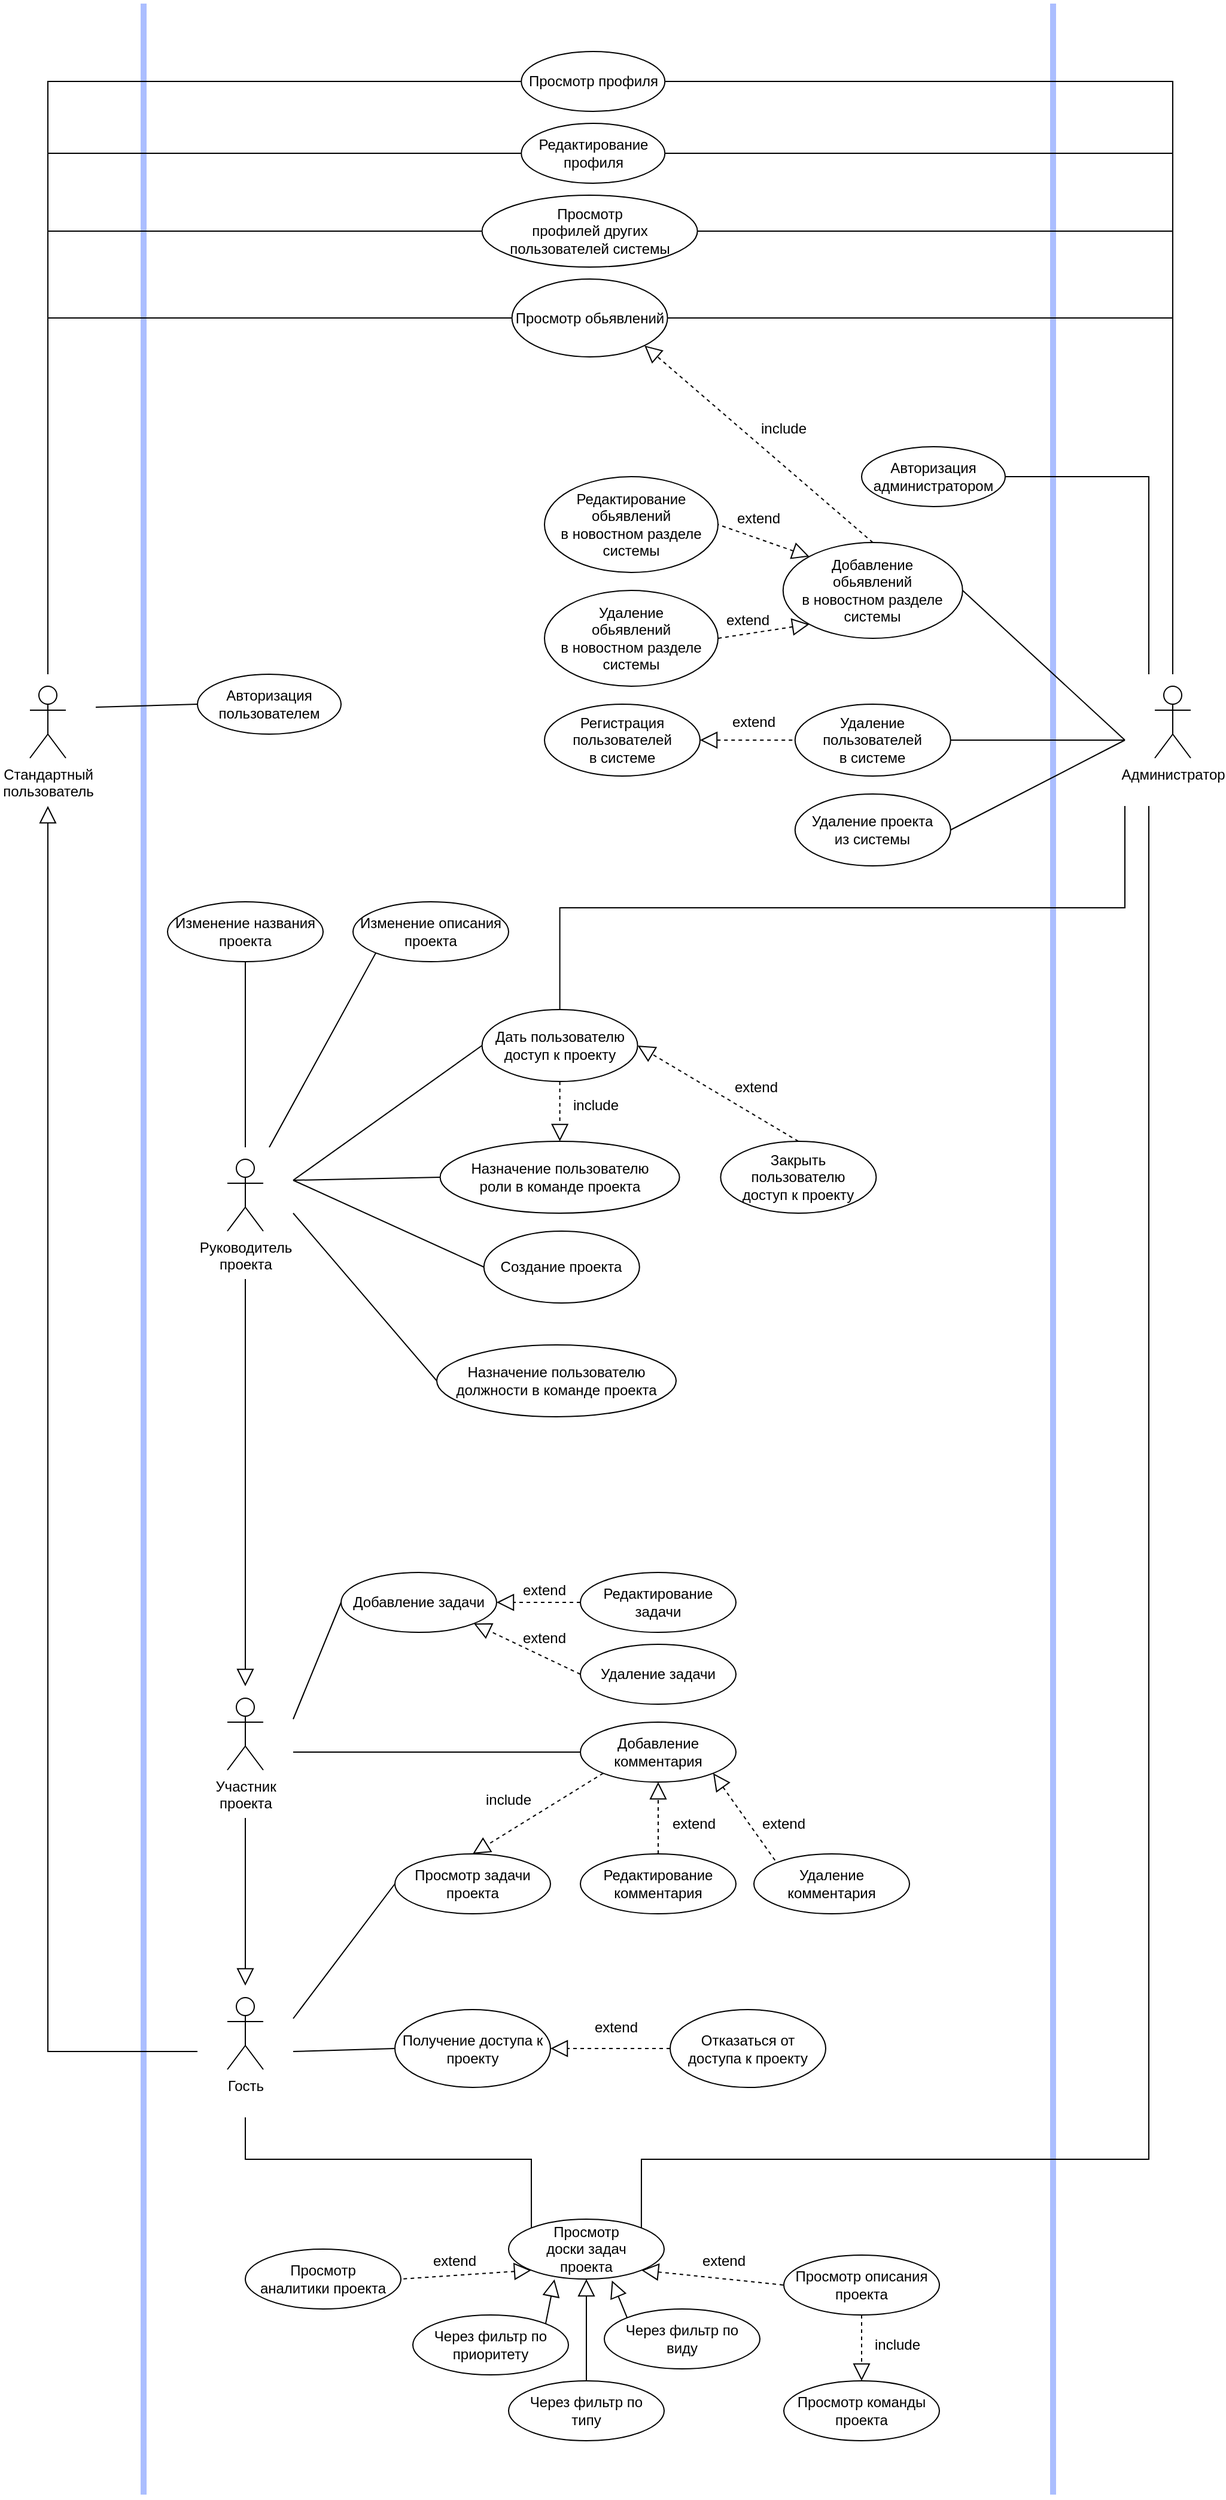 <mxfile version="15.4.0" type="device" pages="4"><diagram id="xT9wXzsK-eD6TB-SNCGu" name="Page-1"><mxGraphModel dx="1038" dy="607" grid="1" gridSize="10" guides="1" tooltips="1" connect="1" arrows="1" fold="1" page="1" pageScale="1" pageWidth="850" pageHeight="1100" math="0" shadow="0"><root><mxCell id="0"/><mxCell id="1" parent="0"/><mxCell id="-ID20_b2milXSkNOo6q5-8" value="" style="endArrow=none;html=1;rounded=0;edgeStyle=orthogonalEdgeStyle;fillColor=#dae8fc;strokeColor=#ABBEFF;strokeWidth=5;" parent="1" edge="1"><mxGeometry width="50" height="50" relative="1" as="geometry"><mxPoint x="920" y="2160" as="sourcePoint"/><mxPoint x="920" y="80" as="targetPoint"/><Array as="points"><mxPoint x="920" y="1070"/><mxPoint x="920" y="1020"/></Array></mxGeometry></mxCell><mxCell id="W7PuuYJJmMqBrLVn937e-3" value="" style="endArrow=none;html=1;rounded=0;edgeStyle=orthogonalEdgeStyle;fillColor=#dae8fc;strokeColor=#ABBEFF;strokeWidth=5;" parent="1" edge="1"><mxGeometry width="50" height="50" relative="1" as="geometry"><mxPoint x="160" y="2160" as="sourcePoint"/><mxPoint x="160" y="80" as="targetPoint"/><Array as="points"><mxPoint x="160" y="1085"/><mxPoint x="160" y="1035"/></Array></mxGeometry></mxCell><mxCell id="eXehn8vpVIJn1IzNhD4n-10" value="" style="group" parent="1" vertex="1" connectable="0"><mxGeometry x="40" y="640" width="80" height="110" as="geometry"/></mxCell><mxCell id="eXehn8vpVIJn1IzNhD4n-8" value="Стандартный&lt;br&gt;пользователь" style="shape=umlActor;verticalLabelPosition=bottom;verticalAlign=top;outlineConnect=0;html=1;" parent="eXehn8vpVIJn1IzNhD4n-10" vertex="1"><mxGeometry x="25" y="10" width="30" height="60" as="geometry"/></mxCell><mxCell id="eXehn8vpVIJn1IzNhD4n-9" value="" style="rounded=0;whiteSpace=wrap;html=1;fillColor=none;strokeColor=none;" parent="eXehn8vpVIJn1IzNhD4n-10" vertex="1"><mxGeometry width="80" height="110" as="geometry"/></mxCell><mxCell id="Zpe1HPG626WoKjJUVQUu-1" value="" style="group" parent="1" vertex="1" connectable="0"><mxGeometry x="205" y="1735" width="80" height="110" as="geometry"/></mxCell><mxCell id="Zpe1HPG626WoKjJUVQUu-2" value="Гость" style="shape=umlActor;verticalLabelPosition=bottom;verticalAlign=top;outlineConnect=0;html=1;" parent="Zpe1HPG626WoKjJUVQUu-1" vertex="1"><mxGeometry x="25" y="10" width="30" height="60" as="geometry"/></mxCell><mxCell id="Zpe1HPG626WoKjJUVQUu-3" value="" style="rounded=0;whiteSpace=wrap;html=1;fillColor=none;strokeColor=none;" parent="Zpe1HPG626WoKjJUVQUu-1" vertex="1"><mxGeometry width="80" height="110" as="geometry"/></mxCell><mxCell id="Zpe1HPG626WoKjJUVQUu-4" value="" style="group" parent="1" vertex="1" connectable="0"><mxGeometry x="205" y="1035" width="80" height="110" as="geometry"/></mxCell><mxCell id="Zpe1HPG626WoKjJUVQUu-5" value="Руководитель&lt;br&gt;проекта" style="shape=umlActor;verticalLabelPosition=bottom;verticalAlign=top;outlineConnect=0;html=1;" parent="Zpe1HPG626WoKjJUVQUu-4" vertex="1"><mxGeometry x="25" y="10" width="30" height="60" as="geometry"/></mxCell><mxCell id="Zpe1HPG626WoKjJUVQUu-6" value="" style="rounded=0;whiteSpace=wrap;html=1;fillColor=none;strokeColor=none;" parent="Zpe1HPG626WoKjJUVQUu-4" vertex="1"><mxGeometry width="80" height="110" as="geometry"/></mxCell><mxCell id="Zpe1HPG626WoKjJUVQUu-7" value="" style="group" parent="1" vertex="1" connectable="0"><mxGeometry x="205" y="1485" width="80" height="110" as="geometry"/></mxCell><mxCell id="Zpe1HPG626WoKjJUVQUu-8" value="Участник &lt;br&gt;проекта" style="shape=umlActor;verticalLabelPosition=bottom;verticalAlign=top;outlineConnect=0;html=1;" parent="Zpe1HPG626WoKjJUVQUu-7" vertex="1"><mxGeometry x="25" y="10" width="30" height="60" as="geometry"/></mxCell><mxCell id="Zpe1HPG626WoKjJUVQUu-9" value="" style="rounded=0;whiteSpace=wrap;html=1;fillColor=none;strokeColor=none;" parent="Zpe1HPG626WoKjJUVQUu-7" vertex="1"><mxGeometry width="80" height="110" as="geometry"/></mxCell><mxCell id="-D9PLsWBF8Xhv99U0QWZ-60" value="Добавление задачи" style="ellipse;whiteSpace=wrap;html=1;" parent="1" vertex="1"><mxGeometry x="325" y="1390" width="130" height="50" as="geometry"/></mxCell><mxCell id="-D9PLsWBF8Xhv99U0QWZ-61" style="edgeStyle=none;rounded=0;jumpStyle=none;jumpSize=6;orthogonalLoop=1;jettySize=auto;html=1;exitX=1;exitY=0.25;exitDx=0;exitDy=0;entryX=0;entryY=0.5;entryDx=0;entryDy=0;startArrow=none;startFill=0;endArrow=none;endFill=0;startSize=12;endSize=12;targetPerimeterSpacing=0;strokeColor=#000000;strokeWidth=1;" parent="1" source="Zpe1HPG626WoKjJUVQUu-9" target="-D9PLsWBF8Xhv99U0QWZ-60" edge="1"><mxGeometry relative="1" as="geometry"/></mxCell><mxCell id="-D9PLsWBF8Xhv99U0QWZ-69" style="edgeStyle=none;rounded=0;jumpStyle=none;jumpSize=6;orthogonalLoop=1;jettySize=auto;html=1;exitX=0;exitY=0.5;exitDx=0;exitDy=0;entryX=1;entryY=1;entryDx=0;entryDy=0;startArrow=none;startFill=0;endArrow=block;endFill=0;startSize=12;endSize=12;targetPerimeterSpacing=0;strokeColor=#000000;strokeWidth=1;dashed=1;" parent="1" source="-D9PLsWBF8Xhv99U0QWZ-62" target="-D9PLsWBF8Xhv99U0QWZ-60" edge="1"><mxGeometry relative="1" as="geometry"/></mxCell><mxCell id="-D9PLsWBF8Xhv99U0QWZ-62" value="Удаление задачи" style="ellipse;whiteSpace=wrap;html=1;" parent="1" vertex="1"><mxGeometry x="525" y="1450" width="130" height="50" as="geometry"/></mxCell><mxCell id="-D9PLsWBF8Xhv99U0QWZ-67" style="edgeStyle=none;rounded=0;jumpStyle=none;jumpSize=6;orthogonalLoop=1;jettySize=auto;html=1;exitX=0;exitY=0.5;exitDx=0;exitDy=0;startArrow=none;startFill=0;endArrow=block;endFill=0;startSize=12;endSize=12;targetPerimeterSpacing=0;strokeColor=#000000;strokeWidth=1;dashed=1;" parent="1" source="-D9PLsWBF8Xhv99U0QWZ-66" target="-D9PLsWBF8Xhv99U0QWZ-60" edge="1"><mxGeometry relative="1" as="geometry"/></mxCell><mxCell id="-D9PLsWBF8Xhv99U0QWZ-66" value="Редактирование&lt;br&gt;задачи" style="ellipse;whiteSpace=wrap;html=1;" parent="1" vertex="1"><mxGeometry x="525" y="1390" width="130" height="50" as="geometry"/></mxCell><mxCell id="PvJ4611shaL_3HTX0vB2-9" value="extend" style="text;html=1;strokeColor=none;fillColor=none;align=center;verticalAlign=middle;whiteSpace=wrap;rounded=0;" parent="1" vertex="1"><mxGeometry x="465" y="1390" width="60" height="30" as="geometry"/></mxCell><mxCell id="PvJ4611shaL_3HTX0vB2-10" value="extend" style="text;html=1;strokeColor=none;fillColor=none;align=center;verticalAlign=middle;whiteSpace=wrap;rounded=0;" parent="1" vertex="1"><mxGeometry x="465" y="1430" width="60" height="30" as="geometry"/></mxCell><mxCell id="SBdkhJDU_AeL5DMCTlrw-3" style="edgeStyle=none;rounded=0;orthogonalLoop=1;jettySize=auto;html=1;exitX=0.5;exitY=1;exitDx=0;exitDy=0;entryX=0.5;entryY=0;entryDx=0;entryDy=0;endArrow=block;endFill=0;dashed=1;endSize=12;startSize=12;" parent="1" source="PvJ4611shaL_3HTX0vB2-34" target="SBdkhJDU_AeL5DMCTlrw-1" edge="1"><mxGeometry relative="1" as="geometry"/></mxCell><mxCell id="PvJ4611shaL_3HTX0vB2-34" value="Дать пользователю&lt;br&gt;доступ к проекту" style="ellipse;whiteSpace=wrap;html=1;" parent="1" vertex="1"><mxGeometry x="442.81" y="920" width="130" height="60" as="geometry"/></mxCell><mxCell id="PvJ4611shaL_3HTX0vB2-35" style="edgeStyle=none;rounded=0;jumpStyle=none;jumpSize=6;orthogonalLoop=1;jettySize=auto;html=1;exitX=0.5;exitY=0;exitDx=0;exitDy=0;startArrow=none;startFill=0;endArrow=block;endFill=0;startSize=12;endSize=12;targetPerimeterSpacing=0;strokeColor=#000000;strokeWidth=1;dashed=1;entryX=1;entryY=0.5;entryDx=0;entryDy=0;" parent="1" source="PvJ4611shaL_3HTX0vB2-36" target="PvJ4611shaL_3HTX0vB2-34" edge="1"><mxGeometry relative="1" as="geometry"/></mxCell><mxCell id="PvJ4611shaL_3HTX0vB2-36" value="Закрыть пользователю&lt;br&gt;доступ к проекту" style="ellipse;whiteSpace=wrap;html=1;" parent="1" vertex="1"><mxGeometry x="642.19" y="1030" width="130" height="60" as="geometry"/></mxCell><mxCell id="PvJ4611shaL_3HTX0vB2-37" value="extend" style="text;html=1;strokeColor=none;fillColor=none;align=center;verticalAlign=middle;whiteSpace=wrap;rounded=0;" parent="1" vertex="1"><mxGeometry x="637.19" y="970" width="70" height="30" as="geometry"/></mxCell><mxCell id="PvJ4611shaL_3HTX0vB2-38" style="edgeStyle=none;rounded=0;jumpStyle=none;jumpSize=6;orthogonalLoop=1;jettySize=auto;html=1;exitX=1;exitY=0.25;exitDx=0;exitDy=0;entryX=0;entryY=0.5;entryDx=0;entryDy=0;startArrow=none;startFill=0;endArrow=none;endFill=0;startSize=12;endSize=12;targetPerimeterSpacing=0;strokeColor=#000000;strokeWidth=1;" parent="1" source="Zpe1HPG626WoKjJUVQUu-6" target="PvJ4611shaL_3HTX0vB2-34" edge="1"><mxGeometry relative="1" as="geometry"><mxPoint x="275" y="1092.5" as="sourcePoint"/></mxGeometry></mxCell><mxCell id="tunPgmevcxaRh0Qma8BK-8" style="edgeStyle=none;rounded=0;orthogonalLoop=1;jettySize=auto;html=1;exitX=0;exitY=0.5;exitDx=0;exitDy=0;entryX=1;entryY=0.5;entryDx=0;entryDy=0;endArrow=none;endFill=0;" parent="1" source="mWgEDkcj_m5OvdNt7PQ4-4" target="Zpe1HPG626WoKjJUVQUu-6" edge="1"><mxGeometry relative="1" as="geometry"><mxPoint x="285" y="1042.5" as="targetPoint"/><mxPoint x="405" y="1130" as="sourcePoint"/></mxGeometry></mxCell><mxCell id="tunPgmevcxaRh0Qma8BK-7" style="edgeStyle=none;rounded=0;orthogonalLoop=1;jettySize=auto;html=1;exitX=0.5;exitY=1;exitDx=0;exitDy=0;entryX=0.5;entryY=0;entryDx=0;entryDy=0;endArrow=none;endFill=0;" parent="1" source="PvJ4611shaL_3HTX0vB2-65" target="Zpe1HPG626WoKjJUVQUu-6" edge="1"><mxGeometry relative="1" as="geometry"><mxPoint x="285" y="1042.5" as="targetPoint"/></mxGeometry></mxCell><mxCell id="PvJ4611shaL_3HTX0vB2-65" value="Изменение названия проекта" style="ellipse;whiteSpace=wrap;html=1;" parent="1" vertex="1"><mxGeometry x="180" y="830" width="130" height="50" as="geometry"/></mxCell><mxCell id="PvJ4611shaL_3HTX0vB2-68" value="Изменение описания проекта" style="ellipse;whiteSpace=wrap;html=1;" parent="1" vertex="1"><mxGeometry x="335" y="830" width="130" height="50" as="geometry"/></mxCell><mxCell id="SBdkhJDU_AeL5DMCTlrw-1" value="Назначение пользователю&lt;br&gt;роли в команде проекта" style="ellipse;whiteSpace=wrap;html=1;" parent="1" vertex="1"><mxGeometry x="407.81" y="1030" width="200" height="60" as="geometry"/></mxCell><mxCell id="SBdkhJDU_AeL5DMCTlrw-2" style="edgeStyle=none;rounded=0;orthogonalLoop=1;jettySize=auto;html=1;exitX=1;exitY=0.25;exitDx=0;exitDy=0;entryX=0;entryY=0.5;entryDx=0;entryDy=0;endArrow=none;endFill=0;" parent="1" source="Zpe1HPG626WoKjJUVQUu-6" target="SBdkhJDU_AeL5DMCTlrw-1" edge="1"><mxGeometry relative="1" as="geometry"><mxPoint x="285" y="1070" as="sourcePoint"/></mxGeometry></mxCell><mxCell id="erxlEOJvk1b7o7AFpiic-1" value="include" style="text;html=1;strokeColor=none;fillColor=none;align=center;verticalAlign=middle;whiteSpace=wrap;rounded=0;" parent="1" vertex="1"><mxGeometry x="507.81" y="985" width="60" height="30" as="geometry"/></mxCell><mxCell id="tunPgmevcxaRh0Qma8BK-1" value="Создание проекта" style="ellipse;whiteSpace=wrap;html=1;" parent="1" vertex="1"><mxGeometry x="444.38" y="1105" width="130" height="60" as="geometry"/></mxCell><mxCell id="tunPgmevcxaRh0Qma8BK-5" style="rounded=0;orthogonalLoop=1;jettySize=auto;html=1;exitX=1;exitY=0.25;exitDx=0;exitDy=0;entryX=0;entryY=0.5;entryDx=0;entryDy=0;endArrow=none;endFill=0;" parent="1" source="Zpe1HPG626WoKjJUVQUu-6" target="tunPgmevcxaRh0Qma8BK-1" edge="1"><mxGeometry relative="1" as="geometry"><mxPoint x="285" y="1042.5" as="sourcePoint"/></mxGeometry></mxCell><mxCell id="tunPgmevcxaRh0Qma8BK-6" style="edgeStyle=none;rounded=0;orthogonalLoop=1;jettySize=auto;html=1;exitX=0.75;exitY=0;exitDx=0;exitDy=0;entryX=0;entryY=1;entryDx=0;entryDy=0;endArrow=none;endFill=0;" parent="1" source="Zpe1HPG626WoKjJUVQUu-6" target="PvJ4611shaL_3HTX0vB2-68" edge="1"><mxGeometry relative="1" as="geometry"><mxPoint x="285" y="1042.5" as="sourcePoint"/></mxGeometry></mxCell><mxCell id="Zg3re7I9rw19h86aV0D0-53" style="rounded=0;orthogonalLoop=1;jettySize=auto;html=1;exitX=0;exitY=0.5;exitDx=0;exitDy=0;entryX=1;entryY=0.25;entryDx=0;entryDy=0;startArrow=none;startFill=0;endArrow=none;endFill=0;startSize=12;endSize=12;" parent="1" source="tunPgmevcxaRh0Qma8BK-9" target="eXehn8vpVIJn1IzNhD4n-9" edge="1"><mxGeometry relative="1" as="geometry"/></mxCell><mxCell id="tunPgmevcxaRh0Qma8BK-9" value="Авторизация&lt;br&gt;пользователем" style="ellipse;whiteSpace=wrap;html=1;" parent="1" vertex="1"><mxGeometry x="205" y="640" width="120" height="50" as="geometry"/></mxCell><mxCell id="tunPgmevcxaRh0Qma8BK-10" value="Просмотр профиля" style="ellipse;whiteSpace=wrap;html=1;" parent="1" vertex="1"><mxGeometry x="475.62" y="120" width="120" height="50" as="geometry"/></mxCell><mxCell id="tunPgmevcxaRh0Qma8BK-11" value="Просмотр &lt;br&gt;профилей других&lt;br&gt;пользователей системы" style="ellipse;whiteSpace=wrap;html=1;" parent="1" vertex="1"><mxGeometry x="442.81" y="240" width="180" height="60" as="geometry"/></mxCell><mxCell id="tunPgmevcxaRh0Qma8BK-12" value="Редактирование профиля" style="ellipse;whiteSpace=wrap;html=1;" parent="1" vertex="1"><mxGeometry x="475.62" y="180" width="120" height="50" as="geometry"/></mxCell><mxCell id="tunPgmevcxaRh0Qma8BK-22" style="edgeStyle=orthogonalEdgeStyle;rounded=0;orthogonalLoop=1;jettySize=auto;html=1;exitX=0;exitY=0.5;exitDx=0;exitDy=0;entryX=0.5;entryY=1;entryDx=0;entryDy=0;endArrow=block;endFill=0;startSize=12;endSize=12;" parent="1" source="Zpe1HPG626WoKjJUVQUu-3" target="eXehn8vpVIJn1IzNhD4n-9" edge="1"><mxGeometry relative="1" as="geometry"/></mxCell><mxCell id="tunPgmevcxaRh0Qma8BK-43" value="" style="group" parent="1" vertex="1" connectable="0"><mxGeometry x="980" y="640" width="80" height="110" as="geometry"/></mxCell><mxCell id="tunPgmevcxaRh0Qma8BK-44" value="Администратор" style="shape=umlActor;verticalLabelPosition=bottom;verticalAlign=top;outlineConnect=0;html=1;" parent="tunPgmevcxaRh0Qma8BK-43" vertex="1"><mxGeometry x="25" y="10" width="30" height="60" as="geometry"/></mxCell><mxCell id="tunPgmevcxaRh0Qma8BK-45" value="" style="rounded=0;whiteSpace=wrap;html=1;fillColor=none;strokeColor=none;" parent="tunPgmevcxaRh0Qma8BK-43" vertex="1"><mxGeometry width="80" height="110" as="geometry"/></mxCell><mxCell id="tunPgmevcxaRh0Qma8BK-46" style="edgeStyle=none;rounded=0;jumpStyle=none;jumpSize=6;orthogonalLoop=1;jettySize=auto;html=1;exitX=0;exitY=0;exitDx=0;exitDy=0;entryX=1;entryY=0.5;entryDx=0;entryDy=0;dashed=1;startArrow=block;startFill=0;endArrow=none;endFill=0;startSize=12;endSize=12;targetPerimeterSpacing=0;strokeColor=#000000;strokeWidth=1;" parent="1" source="tunPgmevcxaRh0Qma8BK-48" target="tunPgmevcxaRh0Qma8BK-53" edge="1"><mxGeometry relative="1" as="geometry"/></mxCell><mxCell id="tunPgmevcxaRh0Qma8BK-47" style="edgeStyle=none;rounded=0;jumpStyle=none;jumpSize=6;orthogonalLoop=1;jettySize=auto;html=1;exitX=0;exitY=1;exitDx=0;exitDy=0;entryX=1;entryY=0.5;entryDx=0;entryDy=0;dashed=1;startArrow=block;startFill=0;endArrow=none;endFill=0;startSize=12;endSize=12;targetPerimeterSpacing=0;strokeColor=#000000;strokeWidth=1;" parent="1" source="tunPgmevcxaRh0Qma8BK-48" target="tunPgmevcxaRh0Qma8BK-54" edge="1"><mxGeometry relative="1" as="geometry"/></mxCell><mxCell id="77BlVoeyfjCuLR3FiB6a-1" style="rounded=0;orthogonalLoop=1;jettySize=auto;html=1;exitX=0.5;exitY=0;exitDx=0;exitDy=0;entryX=1;entryY=1;entryDx=0;entryDy=0;startArrow=none;startFill=0;endArrow=block;endFill=0;startSize=12;endSize=12;dashed=1;" parent="1" source="tunPgmevcxaRh0Qma8BK-48" target="JShnIU8hH8zptnl5PHVW-1" edge="1"><mxGeometry relative="1" as="geometry"/></mxCell><mxCell id="tunPgmevcxaRh0Qma8BK-48" value="Добавление &lt;br&gt;обьявлений &lt;br&gt;в новостном разделе &lt;br&gt;системы" style="ellipse;whiteSpace=wrap;html=1;" parent="1" vertex="1"><mxGeometry x="694.38" y="530" width="150" height="80" as="geometry"/></mxCell><mxCell id="tunPgmevcxaRh0Qma8BK-50" style="edgeStyle=none;rounded=0;jumpStyle=none;jumpSize=6;orthogonalLoop=1;jettySize=auto;html=1;exitX=1;exitY=0.5;exitDx=0;exitDy=0;entryX=0;entryY=0.5;entryDx=0;entryDy=0;dashed=1;startArrow=block;startFill=0;endArrow=none;endFill=0;startSize=12;endSize=12;targetPerimeterSpacing=0;strokeColor=#000000;strokeWidth=1;" parent="1" source="tunPgmevcxaRh0Qma8BK-51" target="tunPgmevcxaRh0Qma8BK-55" edge="1"><mxGeometry relative="1" as="geometry"/></mxCell><mxCell id="tunPgmevcxaRh0Qma8BK-51" value="Регистрация &lt;br&gt;пользователей &lt;br&gt;в системе" style="ellipse;whiteSpace=wrap;html=1;" parent="1" vertex="1"><mxGeometry x="495" y="665" width="130" height="60" as="geometry"/></mxCell><mxCell id="tunPgmevcxaRh0Qma8BK-53" value="Редактирование&lt;br&gt;обьявлений &lt;br&gt;в новостном разделе &lt;br&gt;системы" style="ellipse;whiteSpace=wrap;html=1;" parent="1" vertex="1"><mxGeometry x="495" y="475" width="145" height="80" as="geometry"/></mxCell><mxCell id="tunPgmevcxaRh0Qma8BK-54" value="Удаление &lt;br&gt;обьявлений &lt;br&gt;в новостном разделе &lt;br&gt;системы" style="ellipse;whiteSpace=wrap;html=1;" parent="1" vertex="1"><mxGeometry x="495" y="570" width="145" height="80" as="geometry"/></mxCell><mxCell id="tunPgmevcxaRh0Qma8BK-55" value="Удаление &lt;br&gt;пользователей &lt;br&gt;в системе" style="ellipse;whiteSpace=wrap;html=1;" parent="1" vertex="1"><mxGeometry x="704.38" y="665" width="130" height="60" as="geometry"/></mxCell><mxCell id="tunPgmevcxaRh0Qma8BK-56" value="extend" style="text;html=1;strokeColor=none;fillColor=none;align=center;verticalAlign=middle;whiteSpace=wrap;rounded=0;" parent="1" vertex="1"><mxGeometry x="640" y="665" width="60" height="30" as="geometry"/></mxCell><mxCell id="tunPgmevcxaRh0Qma8BK-57" value="extend" style="text;html=1;strokeColor=none;fillColor=none;align=center;verticalAlign=middle;whiteSpace=wrap;rounded=0;" parent="1" vertex="1"><mxGeometry x="644.38" y="495" width="60" height="30" as="geometry"/></mxCell><mxCell id="tunPgmevcxaRh0Qma8BK-58" value="extend" style="text;html=1;strokeColor=none;fillColor=none;align=center;verticalAlign=middle;whiteSpace=wrap;rounded=0;" parent="1" vertex="1"><mxGeometry x="635" y="580" width="60" height="30" as="geometry"/></mxCell><mxCell id="Zg3re7I9rw19h86aV0D0-46" style="edgeStyle=none;rounded=0;orthogonalLoop=1;jettySize=auto;html=1;exitX=1;exitY=0.5;exitDx=0;exitDy=0;entryX=0;entryY=0.5;entryDx=0;entryDy=0;startArrow=none;startFill=0;endArrow=none;endFill=0;startSize=12;endSize=12;" parent="1" source="mWgEDkcj_m5OvdNt7PQ4-1" target="tunPgmevcxaRh0Qma8BK-45" edge="1"><mxGeometry relative="1" as="geometry"/></mxCell><mxCell id="mWgEDkcj_m5OvdNt7PQ4-1" value="Удаление проекта&lt;br&gt;из системы" style="ellipse;whiteSpace=wrap;html=1;" parent="1" vertex="1"><mxGeometry x="704.38" y="740" width="130" height="60" as="geometry"/></mxCell><mxCell id="mWgEDkcj_m5OvdNt7PQ4-4" value="Назначение пользователю&lt;br&gt;должности в команде проекта" style="ellipse;whiteSpace=wrap;html=1;" parent="1" vertex="1"><mxGeometry x="405" y="1200" width="200" height="60" as="geometry"/></mxCell><mxCell id="JShnIU8hH8zptnl5PHVW-1" value="Просмотр обьявлений" style="ellipse;whiteSpace=wrap;html=1;" parent="1" vertex="1"><mxGeometry x="467.81" y="310" width="130" height="65" as="geometry"/></mxCell><mxCell id="-ID20_b2milXSkNOo6q5-9" style="edgeStyle=none;rounded=0;orthogonalLoop=1;jettySize=auto;html=1;exitX=0;exitY=0.5;exitDx=0;exitDy=0;entryX=1;entryY=0.5;entryDx=0;entryDy=0;startArrow=none;startFill=0;endArrow=none;endFill=0;startSize=12;endSize=12;" parent="1" source="tunPgmevcxaRh0Qma8BK-45" target="tunPgmevcxaRh0Qma8BK-48" edge="1"><mxGeometry relative="1" as="geometry"/></mxCell><mxCell id="-ID20_b2milXSkNOo6q5-10" style="edgeStyle=none;rounded=0;orthogonalLoop=1;jettySize=auto;html=1;entryX=1;entryY=0.5;entryDx=0;entryDy=0;startArrow=none;startFill=0;endArrow=none;endFill=0;startSize=12;endSize=12;exitX=0;exitY=0.5;exitDx=0;exitDy=0;" parent="1" source="tunPgmevcxaRh0Qma8BK-45" target="tunPgmevcxaRh0Qma8BK-55" edge="1"><mxGeometry relative="1" as="geometry"><mxPoint x="728.13" y="585" as="sourcePoint"/></mxGeometry></mxCell><mxCell id="yByUOCB2sgUVonilYTIS-2" style="edgeStyle=orthogonalEdgeStyle;rounded=0;orthogonalLoop=1;jettySize=auto;html=1;exitX=0.5;exitY=0;exitDx=0;exitDy=0;entryX=0.5;entryY=1;entryDx=0;entryDy=0;startArrow=block;startFill=0;endArrow=none;endFill=0;startSize=12;endSize=12;" parent="1" source="Zpe1HPG626WoKjJUVQUu-9" target="Zpe1HPG626WoKjJUVQUu-6" edge="1"><mxGeometry relative="1" as="geometry"/></mxCell><mxCell id="Zg3re7I9rw19h86aV0D0-1" style="edgeStyle=none;rounded=0;jumpStyle=none;jumpSize=6;orthogonalLoop=1;jettySize=auto;html=1;exitX=0;exitY=0.5;exitDx=0;exitDy=0;entryX=1;entryY=0.5;entryDx=0;entryDy=0;startArrow=none;startFill=0;endArrow=none;endFill=0;startSize=12;endSize=12;targetPerimeterSpacing=0;strokeColor=#000000;strokeWidth=1;" parent="1" source="Zg3re7I9rw19h86aV0D0-2" target="Zpe1HPG626WoKjJUVQUu-3" edge="1"><mxGeometry relative="1" as="geometry"><mxPoint x="330.0" y="1882.5" as="targetPoint"/></mxGeometry></mxCell><mxCell id="Zg3re7I9rw19h86aV0D0-2" value="Получение доступа к&lt;br&gt;проекту" style="ellipse;whiteSpace=wrap;html=1;" parent="1" vertex="1"><mxGeometry x="370" y="1755" width="130" height="65" as="geometry"/></mxCell><mxCell id="Zg3re7I9rw19h86aV0D0-3" style="edgeStyle=none;rounded=0;jumpStyle=none;jumpSize=6;orthogonalLoop=1;jettySize=auto;html=1;exitX=1;exitY=1;exitDx=0;exitDy=0;entryX=0;entryY=0.5;entryDx=0;entryDy=0;startArrow=block;startFill=0;endArrow=none;endFill=0;startSize=12;endSize=12;targetPerimeterSpacing=0;strokeColor=#000000;strokeWidth=1;dashed=1;" parent="1" source="Zg3re7I9rw19h86aV0D0-5" target="Zg3re7I9rw19h86aV0D0-10" edge="1"><mxGeometry relative="1" as="geometry"/></mxCell><mxCell id="Zg3re7I9rw19h86aV0D0-4" style="edgeStyle=none;rounded=0;jumpStyle=none;jumpSize=6;orthogonalLoop=1;jettySize=auto;html=1;exitX=0;exitY=1;exitDx=0;exitDy=0;entryX=1;entryY=0.5;entryDx=0;entryDy=0;startArrow=block;startFill=0;endArrow=none;endFill=0;startSize=12;endSize=12;targetPerimeterSpacing=0;strokeColor=#000000;strokeWidth=1;dashed=1;" parent="1" source="Zg3re7I9rw19h86aV0D0-5" target="Zg3re7I9rw19h86aV0D0-9" edge="1"><mxGeometry relative="1" as="geometry"/></mxCell><mxCell id="Zg3re7I9rw19h86aV0D0-5" value="Просмотр &lt;br&gt;доски задач &lt;br&gt;проекта" style="ellipse;whiteSpace=wrap;html=1;" parent="1" vertex="1"><mxGeometry x="465" y="1930" width="130" height="50" as="geometry"/></mxCell><mxCell id="Zg3re7I9rw19h86aV0D0-6" style="edgeStyle=none;rounded=0;jumpStyle=none;jumpSize=6;orthogonalLoop=1;jettySize=auto;html=1;exitX=0;exitY=0.5;exitDx=0;exitDy=0;startArrow=none;startFill=0;endArrow=none;endFill=0;startSize=12;endSize=12;targetPerimeterSpacing=0;strokeColor=#000000;strokeWidth=1;entryX=1;entryY=0.25;entryDx=0;entryDy=0;" parent="1" source="Zg3re7I9rw19h86aV0D0-8" target="Zpe1HPG626WoKjJUVQUu-3" edge="1"><mxGeometry relative="1" as="geometry"><mxPoint x="330.0" y="1827.5" as="targetPoint"/></mxGeometry></mxCell><mxCell id="Zg3re7I9rw19h86aV0D0-7" style="rounded=0;jumpStyle=none;jumpSize=6;orthogonalLoop=1;jettySize=auto;html=1;dashed=1;startArrow=none;startFill=0;endArrow=block;endFill=0;startSize=12;endSize=12;targetPerimeterSpacing=0;strokeColor=#000000;strokeWidth=1;entryX=0.5;entryY=0;entryDx=0;entryDy=0;exitX=0;exitY=1;exitDx=0;exitDy=0;" parent="1" source="Zg3re7I9rw19h86aV0D0-14" target="Zg3re7I9rw19h86aV0D0-8" edge="1"><mxGeometry relative="1" as="geometry"><mxPoint x="540" y="1670" as="targetPoint"/><mxPoint x="515" y="1625" as="sourcePoint"/></mxGeometry></mxCell><mxCell id="Zg3re7I9rw19h86aV0D0-8" value="Просмотр задачи проекта" style="ellipse;whiteSpace=wrap;html=1;" parent="1" vertex="1"><mxGeometry x="370" y="1625" width="130" height="50" as="geometry"/></mxCell><mxCell id="Zg3re7I9rw19h86aV0D0-9" value="Просмотр&lt;br&gt;аналитики проекта" style="ellipse;whiteSpace=wrap;html=1;" parent="1" vertex="1"><mxGeometry x="245" y="1955" width="130" height="50" as="geometry"/></mxCell><mxCell id="Zg3re7I9rw19h86aV0D0-10" value="Просмотр описания проекта" style="ellipse;whiteSpace=wrap;html=1;" parent="1" vertex="1"><mxGeometry x="695" y="1960" width="130" height="50" as="geometry"/></mxCell><mxCell id="Zg3re7I9rw19h86aV0D0-11" style="edgeStyle=orthogonalEdgeStyle;rounded=0;jumpStyle=none;jumpSize=6;orthogonalLoop=1;jettySize=auto;html=1;entryX=0;entryY=0;entryDx=0;entryDy=0;startArrow=none;startFill=0;endArrow=none;endFill=0;startSize=12;endSize=12;targetPerimeterSpacing=0;strokeColor=#000000;strokeWidth=1;exitX=0.5;exitY=1;exitDx=0;exitDy=0;" parent="1" source="Zpe1HPG626WoKjJUVQUu-3" target="Zg3re7I9rw19h86aV0D0-5" edge="1"><mxGeometry relative="1" as="geometry"><mxPoint x="350" y="1785" as="sourcePoint"/><Array as="points"><mxPoint x="245" y="1880"/><mxPoint x="484" y="1880"/></Array></mxGeometry></mxCell><mxCell id="Zg3re7I9rw19h86aV0D0-13" style="edgeStyle=none;rounded=0;jumpStyle=none;jumpSize=6;orthogonalLoop=1;jettySize=auto;html=1;exitX=1;exitY=1;exitDx=0;exitDy=0;entryX=0;entryY=0;entryDx=0;entryDy=0;startArrow=block;startFill=0;endArrow=none;endFill=0;startSize=12;endSize=12;targetPerimeterSpacing=0;strokeColor=#000000;strokeWidth=1;dashed=1;" parent="1" source="Zg3re7I9rw19h86aV0D0-14" target="Zg3re7I9rw19h86aV0D0-19" edge="1"><mxGeometry relative="1" as="geometry"/></mxCell><mxCell id="Zg3re7I9rw19h86aV0D0-14" value="Добавление комментария" style="ellipse;whiteSpace=wrap;html=1;" parent="1" vertex="1"><mxGeometry x="525" y="1515" width="130" height="50" as="geometry"/></mxCell><mxCell id="Zg3re7I9rw19h86aV0D0-15" style="edgeStyle=none;rounded=0;jumpStyle=none;jumpSize=6;orthogonalLoop=1;jettySize=auto;html=1;exitX=0.5;exitY=0;exitDx=0;exitDy=0;startArrow=none;startFill=0;endArrow=block;endFill=0;startSize=12;endSize=12;targetPerimeterSpacing=0;strokeColor=#000000;strokeWidth=1;dashed=1;entryX=0.5;entryY=1;entryDx=0;entryDy=0;" parent="1" source="Zg3re7I9rw19h86aV0D0-16" target="Zg3re7I9rw19h86aV0D0-14" edge="1"><mxGeometry relative="1" as="geometry"><mxPoint x="295" y="1630" as="targetPoint"/></mxGeometry></mxCell><mxCell id="Zg3re7I9rw19h86aV0D0-16" value="Редактирование комментария" style="ellipse;whiteSpace=wrap;html=1;" parent="1" vertex="1"><mxGeometry x="525" y="1625" width="130" height="50" as="geometry"/></mxCell><mxCell id="Zg3re7I9rw19h86aV0D0-17" style="edgeStyle=none;rounded=0;jumpStyle=none;jumpSize=6;orthogonalLoop=1;jettySize=auto;html=1;exitX=0;exitY=0.5;exitDx=0;exitDy=0;entryX=1;entryY=0.5;entryDx=0;entryDy=0;startArrow=none;startFill=0;endArrow=block;endFill=0;startSize=12;endSize=12;targetPerimeterSpacing=0;strokeColor=#000000;strokeWidth=1;dashed=1;" parent="1" source="Zg3re7I9rw19h86aV0D0-18" target="Zg3re7I9rw19h86aV0D0-2" edge="1"><mxGeometry relative="1" as="geometry"><mxPoint x="511.129" y="1792.613" as="targetPoint"/><mxPoint x="600" y="1840" as="sourcePoint"/></mxGeometry></mxCell><mxCell id="Zg3re7I9rw19h86aV0D0-18" value="Отказаться от &lt;br&gt;доступа к проекту" style="ellipse;whiteSpace=wrap;html=1;" parent="1" vertex="1"><mxGeometry x="600" y="1755" width="130" height="65" as="geometry"/></mxCell><mxCell id="Zg3re7I9rw19h86aV0D0-19" value="Удаление комментария" style="ellipse;whiteSpace=wrap;html=1;" parent="1" vertex="1"><mxGeometry x="670" y="1625" width="130" height="50" as="geometry"/></mxCell><mxCell id="Zg3re7I9rw19h86aV0D0-20" value="include" style="text;html=1;strokeColor=none;fillColor=none;align=center;verticalAlign=middle;whiteSpace=wrap;rounded=0;" parent="1" vertex="1"><mxGeometry x="435" y="1565" width="60" height="30" as="geometry"/></mxCell><mxCell id="Zg3re7I9rw19h86aV0D0-21" value="extend" style="text;html=1;strokeColor=none;fillColor=none;align=center;verticalAlign=middle;whiteSpace=wrap;rounded=0;" parent="1" vertex="1"><mxGeometry x="665" y="1585" width="60" height="30" as="geometry"/></mxCell><mxCell id="Zg3re7I9rw19h86aV0D0-22" value="extend" style="text;html=1;strokeColor=none;fillColor=none;align=center;verticalAlign=middle;whiteSpace=wrap;rounded=0;" parent="1" vertex="1"><mxGeometry x="590" y="1585" width="60" height="30" as="geometry"/></mxCell><mxCell id="Zg3re7I9rw19h86aV0D0-23" value="extend" style="text;html=1;strokeColor=none;fillColor=none;align=center;verticalAlign=middle;whiteSpace=wrap;rounded=0;" parent="1" vertex="1"><mxGeometry x="525" y="1755" width="60" height="30" as="geometry"/></mxCell><mxCell id="Zg3re7I9rw19h86aV0D0-24" value="extend" style="text;html=1;strokeColor=none;fillColor=none;align=center;verticalAlign=middle;whiteSpace=wrap;rounded=0;" parent="1" vertex="1"><mxGeometry x="615" y="1950" width="60" height="30" as="geometry"/></mxCell><mxCell id="Zg3re7I9rw19h86aV0D0-25" value="extend" style="text;html=1;strokeColor=none;fillColor=none;align=center;verticalAlign=middle;whiteSpace=wrap;rounded=0;" parent="1" vertex="1"><mxGeometry x="390" y="1950" width="60" height="30" as="geometry"/></mxCell><mxCell id="Zg3re7I9rw19h86aV0D0-26" style="edgeStyle=none;rounded=0;jumpStyle=none;jumpSize=6;orthogonalLoop=1;jettySize=auto;html=1;exitX=0.664;exitY=1.025;exitDx=0;exitDy=0;entryX=0;entryY=0;entryDx=0;entryDy=0;startArrow=block;startFill=0;endArrow=none;endFill=0;startSize=12;endSize=12;targetPerimeterSpacing=0;strokeColor=#000000;strokeWidth=1;exitPerimeter=0;" parent="1" source="Zg3re7I9rw19h86aV0D0-5" target="Zg3re7I9rw19h86aV0D0-28" edge="1"><mxGeometry relative="1" as="geometry"><mxPoint x="465" y="1775" as="sourcePoint"/></mxGeometry></mxCell><mxCell id="Zg3re7I9rw19h86aV0D0-27" style="edgeStyle=none;rounded=0;jumpStyle=none;jumpSize=6;orthogonalLoop=1;jettySize=auto;html=1;exitX=0.5;exitY=1;exitDx=0;exitDy=0;startArrow=block;startFill=0;endArrow=none;endFill=0;startSize=12;endSize=12;targetPerimeterSpacing=0;strokeColor=#000000;strokeWidth=1;entryX=0.5;entryY=0;entryDx=0;entryDy=0;" parent="1" source="Zg3re7I9rw19h86aV0D0-5" target="Zg3re7I9rw19h86aV0D0-29" edge="1"><mxGeometry relative="1" as="geometry"><mxPoint x="445.962" y="1792.678" as="sourcePoint"/></mxGeometry></mxCell><mxCell id="Zg3re7I9rw19h86aV0D0-28" value="Через фильтр по &lt;br&gt;виду" style="ellipse;whiteSpace=wrap;html=1;" parent="1" vertex="1"><mxGeometry x="545" y="2005" width="130" height="50" as="geometry"/></mxCell><mxCell id="Zg3re7I9rw19h86aV0D0-29" value="Через фильтр по&lt;br&gt;типу" style="ellipse;whiteSpace=wrap;html=1;" parent="1" vertex="1"><mxGeometry x="465" y="2065" width="130" height="50" as="geometry"/></mxCell><mxCell id="Zg3re7I9rw19h86aV0D0-30" style="rounded=0;orthogonalLoop=1;jettySize=auto;html=1;exitX=0.5;exitY=1;exitDx=0;exitDy=0;dashed=1;endArrow=block;endFill=0;entryX=0.5;entryY=0;entryDx=0;entryDy=0;endSize=12;startSize=12;" parent="1" source="Zg3re7I9rw19h86aV0D0-10" target="Zg3re7I9rw19h86aV0D0-31" edge="1"><mxGeometry relative="1" as="geometry"><mxPoint x="895" y="2025" as="targetPoint"/></mxGeometry></mxCell><mxCell id="Zg3re7I9rw19h86aV0D0-31" value="Просмотр команды проекта" style="ellipse;whiteSpace=wrap;html=1;" parent="1" vertex="1"><mxGeometry x="695" y="2065" width="130" height="50" as="geometry"/></mxCell><mxCell id="Zg3re7I9rw19h86aV0D0-32" value="include" style="text;html=1;strokeColor=none;fillColor=none;align=center;verticalAlign=middle;whiteSpace=wrap;rounded=0;" parent="1" vertex="1"><mxGeometry x="760" y="2020" width="60" height="30" as="geometry"/></mxCell><mxCell id="Zg3re7I9rw19h86aV0D0-33" value="Через фильтр по приоритету" style="ellipse;whiteSpace=wrap;html=1;" parent="1" vertex="1"><mxGeometry x="385" y="2010" width="130" height="50" as="geometry"/></mxCell><mxCell id="Zg3re7I9rw19h86aV0D0-34" style="edgeStyle=none;rounded=0;jumpStyle=none;jumpSize=6;orthogonalLoop=1;jettySize=auto;html=1;exitX=0.295;exitY=1.006;exitDx=0;exitDy=0;startArrow=block;startFill=0;endArrow=none;endFill=0;startSize=12;endSize=12;targetPerimeterSpacing=0;strokeColor=#000000;strokeWidth=1;exitPerimeter=0;entryX=1;entryY=0;entryDx=0;entryDy=0;" parent="1" source="Zg3re7I9rw19h86aV0D0-5" target="Zg3re7I9rw19h86aV0D0-33" edge="1"><mxGeometry relative="1" as="geometry"><mxPoint x="400" y="1800" as="sourcePoint"/><mxPoint x="645" y="2065" as="targetPoint"/></mxGeometry></mxCell><mxCell id="Zg3re7I9rw19h86aV0D0-38" style="edgeStyle=none;rounded=0;orthogonalLoop=1;jettySize=auto;html=1;exitX=1;exitY=0.5;exitDx=0;exitDy=0;entryX=0;entryY=0.5;entryDx=0;entryDy=0;startArrow=none;startFill=0;endArrow=none;endFill=0;startSize=12;endSize=12;" parent="1" source="Zpe1HPG626WoKjJUVQUu-9" target="Zg3re7I9rw19h86aV0D0-14" edge="1"><mxGeometry relative="1" as="geometry"/></mxCell><mxCell id="Zg3re7I9rw19h86aV0D0-47" style="edgeStyle=orthogonalEdgeStyle;rounded=0;orthogonalLoop=1;jettySize=auto;html=1;exitX=0;exitY=1;exitDx=0;exitDy=0;entryX=0.5;entryY=0;entryDx=0;entryDy=0;startArrow=none;startFill=0;endArrow=none;endFill=0;startSize=12;endSize=12;" parent="1" source="tunPgmevcxaRh0Qma8BK-45" target="PvJ4611shaL_3HTX0vB2-34" edge="1"><mxGeometry relative="1" as="geometry"/></mxCell><mxCell id="Zg3re7I9rw19h86aV0D0-49" style="edgeStyle=orthogonalEdgeStyle;rounded=0;orthogonalLoop=1;jettySize=auto;html=1;entryX=1;entryY=0;entryDx=0;entryDy=0;startArrow=none;startFill=0;endArrow=none;endFill=0;startSize=12;endSize=12;exitX=0.25;exitY=1;exitDx=0;exitDy=0;" parent="1" source="tunPgmevcxaRh0Qma8BK-45" target="Zg3re7I9rw19h86aV0D0-5" edge="1"><mxGeometry relative="1" as="geometry"><mxPoint x="1090" y="800" as="sourcePoint"/><Array as="points"><mxPoint x="1000" y="1880"/><mxPoint x="576" y="1880"/></Array></mxGeometry></mxCell><mxCell id="Zg3re7I9rw19h86aV0D0-51" style="edgeStyle=orthogonalEdgeStyle;rounded=0;orthogonalLoop=1;jettySize=auto;html=1;exitX=1;exitY=0.5;exitDx=0;exitDy=0;entryX=0.25;entryY=0;entryDx=0;entryDy=0;startArrow=none;startFill=0;endArrow=none;endFill=0;startSize=12;endSize=12;" parent="1" source="Zg3re7I9rw19h86aV0D0-50" target="tunPgmevcxaRh0Qma8BK-45" edge="1"><mxGeometry relative="1" as="geometry"/></mxCell><mxCell id="Zg3re7I9rw19h86aV0D0-50" value="Авторизация&lt;br&gt;администратором" style="ellipse;whiteSpace=wrap;html=1;" parent="1" vertex="1"><mxGeometry x="760" y="450" width="120" height="50" as="geometry"/></mxCell><mxCell id="Zg3re7I9rw19h86aV0D0-54" style="edgeStyle=orthogonalEdgeStyle;rounded=0;orthogonalLoop=1;jettySize=auto;html=1;exitX=0.5;exitY=0;exitDx=0;exitDy=0;entryX=0;entryY=0.5;entryDx=0;entryDy=0;startArrow=none;startFill=0;endArrow=none;endFill=0;startSize=12;endSize=12;" parent="1" source="eXehn8vpVIJn1IzNhD4n-9" target="tunPgmevcxaRh0Qma8BK-11" edge="1"><mxGeometry relative="1" as="geometry"/></mxCell><mxCell id="Zg3re7I9rw19h86aV0D0-55" style="edgeStyle=orthogonalEdgeStyle;rounded=0;orthogonalLoop=1;jettySize=auto;html=1;exitX=0.5;exitY=0;exitDx=0;exitDy=0;entryX=0;entryY=0.5;entryDx=0;entryDy=0;startArrow=none;startFill=0;endArrow=none;endFill=0;startSize=12;endSize=12;" parent="1" source="eXehn8vpVIJn1IzNhD4n-9" target="JShnIU8hH8zptnl5PHVW-1" edge="1"><mxGeometry relative="1" as="geometry"/></mxCell><mxCell id="Zg3re7I9rw19h86aV0D0-56" style="edgeStyle=orthogonalEdgeStyle;rounded=0;orthogonalLoop=1;jettySize=auto;html=1;exitX=0.5;exitY=0;exitDx=0;exitDy=0;entryX=0;entryY=0.5;entryDx=0;entryDy=0;startArrow=none;startFill=0;endArrow=none;endFill=0;startSize=12;endSize=12;" parent="1" source="eXehn8vpVIJn1IzNhD4n-9" target="tunPgmevcxaRh0Qma8BK-12" edge="1"><mxGeometry relative="1" as="geometry"/></mxCell><mxCell id="Zg3re7I9rw19h86aV0D0-57" style="edgeStyle=orthogonalEdgeStyle;rounded=0;orthogonalLoop=1;jettySize=auto;html=1;exitX=0.5;exitY=0;exitDx=0;exitDy=0;entryX=0;entryY=0.5;entryDx=0;entryDy=0;startArrow=none;startFill=0;endArrow=none;endFill=0;startSize=12;endSize=12;" parent="1" source="eXehn8vpVIJn1IzNhD4n-9" target="tunPgmevcxaRh0Qma8BK-10" edge="1"><mxGeometry relative="1" as="geometry"/></mxCell><mxCell id="Zg3re7I9rw19h86aV0D0-58" style="edgeStyle=orthogonalEdgeStyle;rounded=0;orthogonalLoop=1;jettySize=auto;html=1;exitX=0.5;exitY=0;exitDx=0;exitDy=0;entryX=1;entryY=0.5;entryDx=0;entryDy=0;startArrow=none;startFill=0;endArrow=none;endFill=0;startSize=12;endSize=12;" parent="1" source="tunPgmevcxaRh0Qma8BK-45" target="JShnIU8hH8zptnl5PHVW-1" edge="1"><mxGeometry relative="1" as="geometry"/></mxCell><mxCell id="Zg3re7I9rw19h86aV0D0-59" style="edgeStyle=orthogonalEdgeStyle;rounded=0;orthogonalLoop=1;jettySize=auto;html=1;exitX=0.5;exitY=0;exitDx=0;exitDy=0;entryX=1;entryY=0.5;entryDx=0;entryDy=0;startArrow=none;startFill=0;endArrow=none;endFill=0;startSize=12;endSize=12;" parent="1" source="tunPgmevcxaRh0Qma8BK-45" target="tunPgmevcxaRh0Qma8BK-11" edge="1"><mxGeometry relative="1" as="geometry"/></mxCell><mxCell id="Zg3re7I9rw19h86aV0D0-60" style="edgeStyle=orthogonalEdgeStyle;rounded=0;orthogonalLoop=1;jettySize=auto;html=1;exitX=0.5;exitY=0;exitDx=0;exitDy=0;entryX=1;entryY=0.5;entryDx=0;entryDy=0;startArrow=none;startFill=0;endArrow=none;endFill=0;startSize=12;endSize=12;" parent="1" source="tunPgmevcxaRh0Qma8BK-45" target="tunPgmevcxaRh0Qma8BK-12" edge="1"><mxGeometry relative="1" as="geometry"/></mxCell><mxCell id="Zg3re7I9rw19h86aV0D0-61" style="edgeStyle=orthogonalEdgeStyle;rounded=0;orthogonalLoop=1;jettySize=auto;html=1;exitX=0.5;exitY=0;exitDx=0;exitDy=0;entryX=1;entryY=0.5;entryDx=0;entryDy=0;startArrow=none;startFill=0;endArrow=none;endFill=0;startSize=12;endSize=12;" parent="1" source="tunPgmevcxaRh0Qma8BK-45" target="tunPgmevcxaRh0Qma8BK-10" edge="1"><mxGeometry relative="1" as="geometry"/></mxCell><mxCell id="Z67KX8DuV1chg-EG0ns8-1" style="edgeStyle=orthogonalEdgeStyle;rounded=0;orthogonalLoop=1;jettySize=auto;html=1;exitX=0.5;exitY=1;exitDx=0;exitDy=0;entryX=0.5;entryY=0;entryDx=0;entryDy=0;startArrow=none;startFill=0;endArrow=block;endFill=0;startSize=12;endSize=12;" parent="1" source="Zpe1HPG626WoKjJUVQUu-9" target="Zpe1HPG626WoKjJUVQUu-3" edge="1"><mxGeometry relative="1" as="geometry"/></mxCell><mxCell id="77BlVoeyfjCuLR3FiB6a-2" value="include" style="text;html=1;strokeColor=none;fillColor=none;align=center;verticalAlign=middle;whiteSpace=wrap;rounded=0;" parent="1" vertex="1"><mxGeometry x="665" y="420" width="60" height="30" as="geometry"/></mxCell></root></mxGraphModel></diagram><diagram id="MARjh0QrgmfMTgH97iap" name="Page-5"><mxGraphModel dx="1038" dy="607" grid="1" gridSize="10" guides="1" tooltips="1" connect="1" arrows="1" fold="1" page="1" pageScale="1" pageWidth="850" pageHeight="1100" math="0" shadow="0"><root><mxCell id="9MMXs8wmfffMADyhw1M0-0"/><mxCell id="9MMXs8wmfffMADyhw1M0-1" parent="9MMXs8wmfffMADyhw1M0-0"/><mxCell id="UqJQIfQ7UJN28Nxi6cTO-39" value="" style="endArrow=none;html=1;rounded=0;edgeStyle=orthogonalEdgeStyle;fillColor=#dae8fc;strokeColor=#ABBEFF;strokeWidth=5;" parent="9MMXs8wmfffMADyhw1M0-1" edge="1"><mxGeometry width="50" height="50" relative="1" as="geometry"><mxPoint x="720" y="760" as="sourcePoint"/><mxPoint x="720" y="40" as="targetPoint"/><Array as="points"><mxPoint x="720" y="420"/></Array></mxGeometry></mxCell><mxCell id="4FsnS1IZ9hi912ENaM2v-0" value="" style="endArrow=none;html=1;rounded=0;edgeStyle=orthogonalEdgeStyle;fillColor=#dae8fc;strokeColor=#ABBEFF;strokeWidth=5;" parent="9MMXs8wmfffMADyhw1M0-1" edge="1"><mxGeometry width="50" height="50" relative="1" as="geometry"><mxPoint x="160" y="760" as="sourcePoint"/><mxPoint x="160" y="40" as="targetPoint"/><Array as="points"><mxPoint x="160" y="420"/></Array></mxGeometry></mxCell><mxCell id="UqJQIfQ7UJN28Nxi6cTO-0" value="" style="group" parent="9MMXs8wmfffMADyhw1M0-1" vertex="1" connectable="0"><mxGeometry x="40" y="210" width="80" height="110" as="geometry"/></mxCell><mxCell id="UqJQIfQ7UJN28Nxi6cTO-1" value="Стандартный&lt;br&gt;пользователь" style="shape=umlActor;verticalLabelPosition=bottom;verticalAlign=top;outlineConnect=0;html=1;" parent="UqJQIfQ7UJN28Nxi6cTO-0" vertex="1"><mxGeometry x="25" y="10" width="30" height="60" as="geometry"/></mxCell><mxCell id="UqJQIfQ7UJN28Nxi6cTO-2" value="" style="rounded=0;whiteSpace=wrap;html=1;fillColor=none;strokeColor=none;" parent="UqJQIfQ7UJN28Nxi6cTO-0" vertex="1"><mxGeometry width="80" height="110" as="geometry"/></mxCell><mxCell id="UqJQIfQ7UJN28Nxi6cTO-3" style="rounded=0;orthogonalLoop=1;jettySize=auto;html=1;exitX=0;exitY=0.5;exitDx=0;exitDy=0;entryX=1;entryY=0.25;entryDx=0;entryDy=0;startArrow=none;startFill=0;endArrow=none;endFill=0;startSize=12;endSize=12;" parent="9MMXs8wmfffMADyhw1M0-1" source="UqJQIfQ7UJN28Nxi6cTO-4" target="UqJQIfQ7UJN28Nxi6cTO-2" edge="1"><mxGeometry relative="1" as="geometry"/></mxCell><mxCell id="UqJQIfQ7UJN28Nxi6cTO-4" value="Авторизация&lt;br&gt;пользователем" style="ellipse;whiteSpace=wrap;html=1;" parent="9MMXs8wmfffMADyhw1M0-1" vertex="1"><mxGeometry x="200" y="70" width="120" height="50" as="geometry"/></mxCell><mxCell id="UqJQIfQ7UJN28Nxi6cTO-46" style="edgeStyle=none;rounded=0;orthogonalLoop=1;jettySize=auto;html=1;exitX=1;exitY=0.5;exitDx=0;exitDy=0;entryX=0;entryY=0.5;entryDx=0;entryDy=0;startArrow=none;startFill=0;endArrow=none;endFill=0;startSize=12;endSize=12;" parent="9MMXs8wmfffMADyhw1M0-1" source="UqJQIfQ7UJN28Nxi6cTO-5" target="UqJQIfQ7UJN28Nxi6cTO-10" edge="1"><mxGeometry relative="1" as="geometry"/></mxCell><mxCell id="UqJQIfQ7UJN28Nxi6cTO-5" value="Просмотр профиля" style="ellipse;whiteSpace=wrap;html=1;" parent="9MMXs8wmfffMADyhw1M0-1" vertex="1"><mxGeometry x="380" y="70" width="120" height="50" as="geometry"/></mxCell><mxCell id="UqJQIfQ7UJN28Nxi6cTO-42" style="edgeStyle=none;rounded=0;orthogonalLoop=1;jettySize=auto;html=1;startArrow=none;startFill=0;endArrow=none;endFill=0;startSize=12;endSize=12;entryX=1;entryY=0.5;entryDx=0;entryDy=0;exitX=0;exitY=0.5;exitDx=0;exitDy=0;" parent="9MMXs8wmfffMADyhw1M0-1" source="UqJQIfQ7UJN28Nxi6cTO-6" target="UqJQIfQ7UJN28Nxi6cTO-2" edge="1"><mxGeometry relative="1" as="geometry"><mxPoint x="210" y="290" as="targetPoint"/><mxPoint x="270" y="360" as="sourcePoint"/></mxGeometry></mxCell><mxCell id="UqJQIfQ7UJN28Nxi6cTO-44" style="edgeStyle=none;rounded=0;orthogonalLoop=1;jettySize=auto;html=1;exitX=1;exitY=0.5;exitDx=0;exitDy=0;entryX=0;entryY=0.5;entryDx=0;entryDy=0;startArrow=none;startFill=0;endArrow=none;endFill=0;startSize=12;endSize=12;" parent="9MMXs8wmfffMADyhw1M0-1" source="UqJQIfQ7UJN28Nxi6cTO-6" target="UqJQIfQ7UJN28Nxi6cTO-10" edge="1"><mxGeometry relative="1" as="geometry"/></mxCell><mxCell id="UqJQIfQ7UJN28Nxi6cTO-6" value="Просмотр &lt;br&gt;профилей других&lt;br&gt;пользователей системы" style="ellipse;whiteSpace=wrap;html=1;" parent="9MMXs8wmfffMADyhw1M0-1" vertex="1"><mxGeometry x="350" y="227.5" width="180" height="60" as="geometry"/></mxCell><mxCell id="UqJQIfQ7UJN28Nxi6cTO-45" style="edgeStyle=none;rounded=0;orthogonalLoop=1;jettySize=auto;html=1;exitX=1;exitY=0.5;exitDx=0;exitDy=0;entryX=0;entryY=0.5;entryDx=0;entryDy=0;startArrow=none;startFill=0;endArrow=none;endFill=0;startSize=12;endSize=12;" parent="9MMXs8wmfffMADyhw1M0-1" source="UqJQIfQ7UJN28Nxi6cTO-7" target="UqJQIfQ7UJN28Nxi6cTO-10" edge="1"><mxGeometry relative="1" as="geometry"/></mxCell><mxCell id="UqJQIfQ7UJN28Nxi6cTO-7" value="Редактирование профиля" style="ellipse;whiteSpace=wrap;html=1;" parent="9MMXs8wmfffMADyhw1M0-1" vertex="1"><mxGeometry x="380" y="157.5" width="120" height="50" as="geometry"/></mxCell><mxCell id="UqJQIfQ7UJN28Nxi6cTO-8" value="" style="group" parent="9MMXs8wmfffMADyhw1M0-1" vertex="1" connectable="0"><mxGeometry x="760" y="210" width="80" height="110" as="geometry"/></mxCell><mxCell id="UqJQIfQ7UJN28Nxi6cTO-9" value="Администратор" style="shape=umlActor;verticalLabelPosition=bottom;verticalAlign=top;outlineConnect=0;html=1;" parent="UqJQIfQ7UJN28Nxi6cTO-8" vertex="1"><mxGeometry x="25" y="10" width="30" height="60" as="geometry"/></mxCell><mxCell id="UqJQIfQ7UJN28Nxi6cTO-10" value="" style="rounded=0;whiteSpace=wrap;html=1;fillColor=none;strokeColor=none;" parent="UqJQIfQ7UJN28Nxi6cTO-8" vertex="1"><mxGeometry width="80" height="110" as="geometry"/></mxCell><mxCell id="UqJQIfQ7UJN28Nxi6cTO-43" style="edgeStyle=none;rounded=0;orthogonalLoop=1;jettySize=auto;html=1;exitX=0;exitY=0.5;exitDx=0;exitDy=0;startArrow=none;startFill=0;endArrow=none;endFill=0;startSize=12;endSize=12;" parent="9MMXs8wmfffMADyhw1M0-1" source="UqJQIfQ7UJN28Nxi6cTO-24" target="UqJQIfQ7UJN28Nxi6cTO-2" edge="1"><mxGeometry relative="1" as="geometry"/></mxCell><mxCell id="UqJQIfQ7UJN28Nxi6cTO-48" style="edgeStyle=none;rounded=0;orthogonalLoop=1;jettySize=auto;html=1;exitX=1;exitY=0.5;exitDx=0;exitDy=0;entryX=0;entryY=0.5;entryDx=0;entryDy=0;startArrow=none;startFill=0;endArrow=none;endFill=0;startSize=12;endSize=12;" parent="9MMXs8wmfffMADyhw1M0-1" source="UqJQIfQ7UJN28Nxi6cTO-24" target="UqJQIfQ7UJN28Nxi6cTO-10" edge="1"><mxGeometry relative="1" as="geometry"/></mxCell><mxCell id="UqJQIfQ7UJN28Nxi6cTO-24" value="Просмотр обьявлений" style="ellipse;whiteSpace=wrap;html=1;" parent="9MMXs8wmfffMADyhw1M0-1" vertex="1"><mxGeometry x="375" y="307.5" width="130" height="65" as="geometry"/></mxCell><mxCell id="UqJQIfQ7UJN28Nxi6cTO-47" style="edgeStyle=none;rounded=0;orthogonalLoop=1;jettySize=auto;html=1;exitX=1;exitY=0.5;exitDx=0;exitDy=0;entryX=0;entryY=0.25;entryDx=0;entryDy=0;startArrow=none;startFill=0;endArrow=none;endFill=0;startSize=12;endSize=12;" parent="9MMXs8wmfffMADyhw1M0-1" source="UqJQIfQ7UJN28Nxi6cTO-28" target="UqJQIfQ7UJN28Nxi6cTO-10" edge="1"><mxGeometry relative="1" as="geometry"/></mxCell><mxCell id="UqJQIfQ7UJN28Nxi6cTO-28" value="Авторизация&lt;br&gt;администратором" style="ellipse;whiteSpace=wrap;html=1;" parent="9MMXs8wmfffMADyhw1M0-1" vertex="1"><mxGeometry x="560" y="70" width="120" height="50" as="geometry"/></mxCell><mxCell id="UqJQIfQ7UJN28Nxi6cTO-40" style="edgeStyle=none;rounded=0;orthogonalLoop=1;jettySize=auto;html=1;exitX=1;exitY=0.5;exitDx=0;exitDy=0;entryX=0;entryY=0.5;entryDx=0;entryDy=0;startArrow=none;startFill=0;endArrow=none;endFill=0;startSize=12;endSize=12;" parent="9MMXs8wmfffMADyhw1M0-1" source="UqJQIfQ7UJN28Nxi6cTO-2" target="UqJQIfQ7UJN28Nxi6cTO-5" edge="1"><mxGeometry relative="1" as="geometry"/></mxCell><mxCell id="UqJQIfQ7UJN28Nxi6cTO-41" style="edgeStyle=none;rounded=0;orthogonalLoop=1;jettySize=auto;html=1;entryX=0;entryY=0.5;entryDx=0;entryDy=0;startArrow=none;startFill=0;endArrow=none;endFill=0;startSize=12;endSize=12;" parent="9MMXs8wmfffMADyhw1M0-1" target="UqJQIfQ7UJN28Nxi6cTO-7" edge="1"><mxGeometry relative="1" as="geometry"><mxPoint x="120" y="265" as="sourcePoint"/></mxGeometry></mxCell><mxCell id="2PgJJ3hquU_okL9H38N7-0" style="edgeStyle=none;rounded=0;jumpStyle=none;jumpSize=6;orthogonalLoop=1;jettySize=auto;html=1;exitX=0;exitY=0;exitDx=0;exitDy=0;entryX=1;entryY=0.5;entryDx=0;entryDy=0;dashed=1;startArrow=block;startFill=0;endArrow=none;endFill=0;startSize=12;endSize=12;targetPerimeterSpacing=0;strokeColor=#000000;strokeWidth=1;" parent="9MMXs8wmfffMADyhw1M0-1" source="2PgJJ3hquU_okL9H38N7-2" target="2PgJJ3hquU_okL9H38N7-5" edge="1"><mxGeometry relative="1" as="geometry"/></mxCell><mxCell id="2PgJJ3hquU_okL9H38N7-1" style="edgeStyle=none;rounded=0;jumpStyle=none;jumpSize=6;orthogonalLoop=1;jettySize=auto;html=1;exitX=0;exitY=1;exitDx=0;exitDy=0;entryX=1;entryY=0.5;entryDx=0;entryDy=0;dashed=1;startArrow=block;startFill=0;endArrow=none;endFill=0;startSize=12;endSize=12;targetPerimeterSpacing=0;strokeColor=#000000;strokeWidth=1;" parent="9MMXs8wmfffMADyhw1M0-1" source="2PgJJ3hquU_okL9H38N7-2" target="2PgJJ3hquU_okL9H38N7-6" edge="1"><mxGeometry relative="1" as="geometry"/></mxCell><mxCell id="HyrP2hC79g6-eX4iBc7c-0" style="edgeStyle=none;rounded=0;orthogonalLoop=1;jettySize=auto;html=1;exitX=0.5;exitY=0;exitDx=0;exitDy=0;entryX=0.5;entryY=1;entryDx=0;entryDy=0;dashed=1;startArrow=none;startFill=0;endArrow=block;endFill=0;startSize=12;endSize=12;" parent="9MMXs8wmfffMADyhw1M0-1" source="2PgJJ3hquU_okL9H38N7-2" target="UqJQIfQ7UJN28Nxi6cTO-24" edge="1"><mxGeometry relative="1" as="geometry"><mxPoint x="399.38" y="372.5" as="targetPoint"/></mxGeometry></mxCell><mxCell id="2PgJJ3hquU_okL9H38N7-2" value="Добавление &lt;br&gt;обьявлений &lt;br&gt;в новостном разделе &lt;br&gt;системы" style="ellipse;whiteSpace=wrap;html=1;" parent="9MMXs8wmfffMADyhw1M0-1" vertex="1"><mxGeometry x="365" y="465" width="150" height="80" as="geometry"/></mxCell><mxCell id="2PgJJ3hquU_okL9H38N7-3" style="edgeStyle=none;rounded=0;jumpStyle=none;jumpSize=6;orthogonalLoop=1;jettySize=auto;html=1;exitX=0;exitY=0.5;exitDx=0;exitDy=0;entryX=1;entryY=0.5;entryDx=0;entryDy=0;dashed=1;startArrow=block;startFill=0;endArrow=none;endFill=0;startSize=12;endSize=12;targetPerimeterSpacing=0;strokeColor=#000000;strokeWidth=1;" parent="9MMXs8wmfffMADyhw1M0-1" source="2PgJJ3hquU_okL9H38N7-4" target="2PgJJ3hquU_okL9H38N7-7" edge="1"><mxGeometry relative="1" as="geometry"/></mxCell><mxCell id="2PgJJ3hquU_okL9H38N7-15" style="edgeStyle=orthogonalEdgeStyle;rounded=0;orthogonalLoop=1;jettySize=auto;html=1;exitX=1;exitY=0.5;exitDx=0;exitDy=0;entryX=0.5;entryY=1;entryDx=0;entryDy=0;startArrow=none;startFill=0;endArrow=none;endFill=0;startSize=12;endSize=12;" parent="9MMXs8wmfffMADyhw1M0-1" source="2PgJJ3hquU_okL9H38N7-4" target="UqJQIfQ7UJN28Nxi6cTO-10" edge="1"><mxGeometry relative="1" as="geometry"/></mxCell><mxCell id="2PgJJ3hquU_okL9H38N7-4" value="Регистрация &lt;br&gt;пользователей &lt;br&gt;в системе" style="ellipse;whiteSpace=wrap;html=1;" parent="9MMXs8wmfffMADyhw1M0-1" vertex="1"><mxGeometry x="540" y="590" width="130" height="60" as="geometry"/></mxCell><mxCell id="2PgJJ3hquU_okL9H38N7-5" value="Редактирование&lt;br&gt;обьявлений &lt;br&gt;в новостном разделе &lt;br&gt;системы" style="ellipse;whiteSpace=wrap;html=1;" parent="9MMXs8wmfffMADyhw1M0-1" vertex="1"><mxGeometry x="170" y="410" width="145" height="80" as="geometry"/></mxCell><mxCell id="2PgJJ3hquU_okL9H38N7-6" value="Удаление &lt;br&gt;обьявлений &lt;br&gt;в новостном разделе &lt;br&gt;системы" style="ellipse;whiteSpace=wrap;html=1;" parent="9MMXs8wmfffMADyhw1M0-1" vertex="1"><mxGeometry x="170" y="505" width="145" height="80" as="geometry"/></mxCell><mxCell id="2PgJJ3hquU_okL9H38N7-7" value="Удаление &lt;br&gt;пользователей &lt;br&gt;в системе" style="ellipse;whiteSpace=wrap;html=1;" parent="9MMXs8wmfffMADyhw1M0-1" vertex="1"><mxGeometry x="338.12" y="590" width="130" height="60" as="geometry"/></mxCell><mxCell id="2PgJJ3hquU_okL9H38N7-8" value="extend" style="text;html=1;strokeColor=none;fillColor=none;align=center;verticalAlign=middle;whiteSpace=wrap;rounded=0;" parent="9MMXs8wmfffMADyhw1M0-1" vertex="1"><mxGeometry x="475.62" y="590" width="60" height="30" as="geometry"/></mxCell><mxCell id="2PgJJ3hquU_okL9H38N7-9" value="extend" style="text;html=1;strokeColor=none;fillColor=none;align=center;verticalAlign=middle;whiteSpace=wrap;rounded=0;" parent="9MMXs8wmfffMADyhw1M0-1" vertex="1"><mxGeometry x="319.38" y="430" width="60" height="30" as="geometry"/></mxCell><mxCell id="2PgJJ3hquU_okL9H38N7-10" value="extend" style="text;html=1;strokeColor=none;fillColor=none;align=center;verticalAlign=middle;whiteSpace=wrap;rounded=0;" parent="9MMXs8wmfffMADyhw1M0-1" vertex="1"><mxGeometry x="310" y="515" width="60" height="30" as="geometry"/></mxCell><mxCell id="2PgJJ3hquU_okL9H38N7-11" value="Удаление проекта&lt;br&gt;из системы" style="ellipse;whiteSpace=wrap;html=1;" parent="9MMXs8wmfffMADyhw1M0-1" vertex="1"><mxGeometry x="540" y="665" width="130" height="60" as="geometry"/></mxCell><mxCell id="2PgJJ3hquU_okL9H38N7-12" style="edgeStyle=orthogonalEdgeStyle;rounded=0;orthogonalLoop=1;jettySize=auto;html=1;exitX=0.25;exitY=1;exitDx=0;exitDy=0;entryX=1;entryY=0.5;entryDx=0;entryDy=0;startArrow=none;startFill=0;endArrow=none;endFill=0;startSize=12;endSize=12;" parent="9MMXs8wmfffMADyhw1M0-1" source="UqJQIfQ7UJN28Nxi6cTO-10" target="2PgJJ3hquU_okL9H38N7-2" edge="1"><mxGeometry relative="1" as="geometry"/></mxCell><mxCell id="2PgJJ3hquU_okL9H38N7-14" style="edgeStyle=orthogonalEdgeStyle;rounded=0;orthogonalLoop=1;jettySize=auto;html=1;exitX=0.75;exitY=1;exitDx=0;exitDy=0;entryX=1;entryY=0.5;entryDx=0;entryDy=0;startArrow=none;startFill=0;endArrow=none;endFill=0;startSize=12;endSize=12;" parent="9MMXs8wmfffMADyhw1M0-1" source="UqJQIfQ7UJN28Nxi6cTO-10" target="2PgJJ3hquU_okL9H38N7-11" edge="1"><mxGeometry relative="1" as="geometry"/></mxCell></root></mxGraphModel></diagram><diagram id="B_MLn-xLvEFxJsSoD6W0" name="Page-2"><mxGraphModel dx="1038" dy="607" grid="1" gridSize="10" guides="1" tooltips="1" connect="1" arrows="1" fold="1" page="1" pageScale="1" pageWidth="850" pageHeight="1100" math="0" shadow="0"><root><mxCell id="FuwgxODKHZM6IM1k2AjB-0"/><mxCell id="FuwgxODKHZM6IM1k2AjB-1" parent="FuwgxODKHZM6IM1k2AjB-0"/><mxCell id="aKI3YpMgW1k8QQNFp5v9-2" value="" style="endArrow=none;html=1;rounded=0;edgeStyle=orthogonalEdgeStyle;fillColor=#dae8fc;strokeColor=#ABBEFF;strokeWidth=5;" parent="FuwgxODKHZM6IM1k2AjB-1" edge="1"><mxGeometry width="50" height="50" relative="1" as="geometry"><mxPoint x="120" y="640" as="sourcePoint"/><mxPoint x="120.43" y="80" as="targetPoint"/><Array as="points"><mxPoint x="120" y="515"/><mxPoint x="120" y="515"/></Array></mxGeometry></mxCell><mxCell id="G20RHIGmSSy_obkIxuI3-0" value="" style="group" parent="FuwgxODKHZM6IM1k2AjB-1" vertex="1" connectable="0"><mxGeometry y="120" width="80" height="110" as="geometry"/></mxCell><mxCell id="G20RHIGmSSy_obkIxuI3-1" value="Стандартный&lt;br&gt;пользователь" style="shape=umlActor;verticalLabelPosition=bottom;verticalAlign=top;outlineConnect=0;html=1;" parent="G20RHIGmSSy_obkIxuI3-0" vertex="1"><mxGeometry x="25" y="10" width="30" height="60" as="geometry"/></mxCell><mxCell id="G20RHIGmSSy_obkIxuI3-2" value="" style="rounded=0;whiteSpace=wrap;html=1;fillColor=none;strokeColor=none;" parent="G20RHIGmSSy_obkIxuI3-0" vertex="1"><mxGeometry width="80" height="110" as="geometry"/></mxCell><mxCell id="G20RHIGmSSy_obkIxuI3-3" value="" style="group" parent="FuwgxODKHZM6IM1k2AjB-1" vertex="1" connectable="0"><mxGeometry x="760" y="120" width="80" height="110" as="geometry"/></mxCell><mxCell id="G20RHIGmSSy_obkIxuI3-4" value="Администратор" style="shape=umlActor;verticalLabelPosition=bottom;verticalAlign=top;outlineConnect=0;html=1;" parent="G20RHIGmSSy_obkIxuI3-3" vertex="1"><mxGeometry x="25" y="10" width="30" height="60" as="geometry"/></mxCell><mxCell id="G20RHIGmSSy_obkIxuI3-5" value="" style="rounded=0;whiteSpace=wrap;html=1;fillColor=none;strokeColor=none;" parent="G20RHIGmSSy_obkIxuI3-3" vertex="1"><mxGeometry width="80" height="110" as="geometry"/></mxCell><mxCell id="hvT2s43371KEBhSzYnPg-0" value="" style="group" parent="FuwgxODKHZM6IM1k2AjB-1" vertex="1" connectable="0"><mxGeometry x="160" y="120" width="80" height="110" as="geometry"/></mxCell><mxCell id="hvT2s43371KEBhSzYnPg-1" value="Гость" style="shape=umlActor;verticalLabelPosition=bottom;verticalAlign=top;outlineConnect=0;html=1;" parent="hvT2s43371KEBhSzYnPg-0" vertex="1"><mxGeometry x="25" y="10" width="30" height="60" as="geometry"/></mxCell><mxCell id="hvT2s43371KEBhSzYnPg-2" value="" style="rounded=0;whiteSpace=wrap;html=1;fillColor=none;strokeColor=none;" parent="hvT2s43371KEBhSzYnPg-0" vertex="1"><mxGeometry width="80" height="110" as="geometry"/></mxCell><mxCell id="hvT2s43371KEBhSzYnPg-3" style="edgeStyle=none;rounded=0;jumpStyle=none;jumpSize=6;orthogonalLoop=1;jettySize=auto;html=1;exitX=0;exitY=0.5;exitDx=0;exitDy=0;entryX=1;entryY=0.5;entryDx=0;entryDy=0;startArrow=none;startFill=0;endArrow=none;endFill=0;startSize=12;endSize=12;targetPerimeterSpacing=0;strokeColor=#000000;strokeWidth=1;" parent="FuwgxODKHZM6IM1k2AjB-1" source="hvT2s43371KEBhSzYnPg-4" target="hvT2s43371KEBhSzYnPg-2" edge="1"><mxGeometry relative="1" as="geometry"><mxPoint x="285.0" y="267.5" as="targetPoint"/></mxGeometry></mxCell><mxCell id="hvT2s43371KEBhSzYnPg-4" value="Получение доступа к&lt;br&gt;проекту" style="ellipse;whiteSpace=wrap;html=1;" parent="FuwgxODKHZM6IM1k2AjB-1" vertex="1"><mxGeometry x="280" y="142.5" width="130" height="65" as="geometry"/></mxCell><mxCell id="hvT2s43371KEBhSzYnPg-5" style="edgeStyle=none;rounded=0;jumpStyle=none;jumpSize=6;orthogonalLoop=1;jettySize=auto;html=1;exitX=1;exitY=1;exitDx=0;exitDy=0;entryX=0;entryY=0.5;entryDx=0;entryDy=0;startArrow=block;startFill=0;endArrow=none;endFill=0;startSize=12;endSize=12;targetPerimeterSpacing=0;strokeColor=#000000;strokeWidth=1;dashed=1;" parent="FuwgxODKHZM6IM1k2AjB-1" source="hvT2s43371KEBhSzYnPg-7" target="hvT2s43371KEBhSzYnPg-9" edge="1"><mxGeometry relative="1" as="geometry"/></mxCell><mxCell id="hvT2s43371KEBhSzYnPg-6" style="edgeStyle=none;rounded=0;jumpStyle=none;jumpSize=6;orthogonalLoop=1;jettySize=auto;html=1;exitX=0;exitY=1;exitDx=0;exitDy=0;entryX=1;entryY=0.5;entryDx=0;entryDy=0;startArrow=block;startFill=0;endArrow=none;endFill=0;startSize=12;endSize=12;targetPerimeterSpacing=0;strokeColor=#000000;strokeWidth=1;dashed=1;" parent="FuwgxODKHZM6IM1k2AjB-1" source="hvT2s43371KEBhSzYnPg-7" target="hvT2s43371KEBhSzYnPg-8" edge="1"><mxGeometry relative="1" as="geometry"/></mxCell><mxCell id="hvT2s43371KEBhSzYnPg-7" value="Просмотр &lt;br&gt;доски задач &lt;br&gt;проекта" style="ellipse;whiteSpace=wrap;html=1;" parent="FuwgxODKHZM6IM1k2AjB-1" vertex="1"><mxGeometry x="350" y="410" width="130" height="50" as="geometry"/></mxCell><mxCell id="hvT2s43371KEBhSzYnPg-8" value="Просмотр&lt;br&gt;аналитики проекта" style="ellipse;whiteSpace=wrap;html=1;" parent="FuwgxODKHZM6IM1k2AjB-1" vertex="1"><mxGeometry x="130" y="435" width="130" height="50" as="geometry"/></mxCell><mxCell id="hvT2s43371KEBhSzYnPg-9" value="Просмотр описания проекта" style="ellipse;whiteSpace=wrap;html=1;" parent="FuwgxODKHZM6IM1k2AjB-1" vertex="1"><mxGeometry x="580" y="440" width="130" height="50" as="geometry"/></mxCell><mxCell id="hvT2s43371KEBhSzYnPg-10" style="edgeStyle=orthogonalEdgeStyle;rounded=0;jumpStyle=none;jumpSize=6;orthogonalLoop=1;jettySize=auto;html=1;entryX=0;entryY=0;entryDx=0;entryDy=0;startArrow=none;startFill=0;endArrow=none;endFill=0;startSize=12;endSize=12;targetPerimeterSpacing=0;strokeColor=#000000;strokeWidth=1;exitX=0.5;exitY=1;exitDx=0;exitDy=0;" parent="FuwgxODKHZM6IM1k2AjB-1" source="hvT2s43371KEBhSzYnPg-2" target="hvT2s43371KEBhSzYnPg-7" edge="1"><mxGeometry relative="1" as="geometry"><mxPoint x="305" y="170" as="sourcePoint"/><Array as="points"><mxPoint x="200" y="320"/><mxPoint x="369" y="320"/></Array></mxGeometry></mxCell><mxCell id="hvT2s43371KEBhSzYnPg-11" style="edgeStyle=none;rounded=0;jumpStyle=none;jumpSize=6;orthogonalLoop=1;jettySize=auto;html=1;exitX=0;exitY=0.5;exitDx=0;exitDy=0;entryX=1;entryY=0.5;entryDx=0;entryDy=0;startArrow=none;startFill=0;endArrow=block;endFill=0;startSize=12;endSize=12;targetPerimeterSpacing=0;strokeColor=#000000;strokeWidth=1;dashed=1;" parent="FuwgxODKHZM6IM1k2AjB-1" source="hvT2s43371KEBhSzYnPg-12" target="hvT2s43371KEBhSzYnPg-4" edge="1"><mxGeometry relative="1" as="geometry"><mxPoint x="396.129" y="177.613" as="targetPoint"/><mxPoint x="485" y="225" as="sourcePoint"/></mxGeometry></mxCell><mxCell id="hvT2s43371KEBhSzYnPg-12" value="Отказаться от &lt;br&gt;доступа к проекту" style="ellipse;whiteSpace=wrap;html=1;" parent="FuwgxODKHZM6IM1k2AjB-1" vertex="1"><mxGeometry x="490" y="142.5" width="130" height="65" as="geometry"/></mxCell><mxCell id="hvT2s43371KEBhSzYnPg-13" value="extend" style="text;html=1;strokeColor=none;fillColor=none;align=center;verticalAlign=middle;whiteSpace=wrap;rounded=0;" parent="FuwgxODKHZM6IM1k2AjB-1" vertex="1"><mxGeometry x="430" y="142.5" width="60" height="30" as="geometry"/></mxCell><mxCell id="hvT2s43371KEBhSzYnPg-14" value="extend" style="text;html=1;strokeColor=none;fillColor=none;align=center;verticalAlign=middle;whiteSpace=wrap;rounded=0;" parent="FuwgxODKHZM6IM1k2AjB-1" vertex="1"><mxGeometry x="500" y="430" width="60" height="30" as="geometry"/></mxCell><mxCell id="hvT2s43371KEBhSzYnPg-15" value="extend" style="text;html=1;strokeColor=none;fillColor=none;align=center;verticalAlign=middle;whiteSpace=wrap;rounded=0;" parent="FuwgxODKHZM6IM1k2AjB-1" vertex="1"><mxGeometry x="275" y="430" width="60" height="30" as="geometry"/></mxCell><mxCell id="hvT2s43371KEBhSzYnPg-16" style="edgeStyle=none;rounded=0;jumpStyle=none;jumpSize=6;orthogonalLoop=1;jettySize=auto;html=1;exitX=0.664;exitY=1.025;exitDx=0;exitDy=0;entryX=0;entryY=0;entryDx=0;entryDy=0;startArrow=block;startFill=0;endArrow=none;endFill=0;startSize=12;endSize=12;targetPerimeterSpacing=0;strokeColor=#000000;strokeWidth=1;exitPerimeter=0;" parent="FuwgxODKHZM6IM1k2AjB-1" source="hvT2s43371KEBhSzYnPg-7" target="hvT2s43371KEBhSzYnPg-18" edge="1"><mxGeometry relative="1" as="geometry"><mxPoint x="350" y="255" as="sourcePoint"/></mxGeometry></mxCell><mxCell id="hvT2s43371KEBhSzYnPg-17" style="edgeStyle=none;rounded=0;jumpStyle=none;jumpSize=6;orthogonalLoop=1;jettySize=auto;html=1;exitX=0.5;exitY=1;exitDx=0;exitDy=0;startArrow=block;startFill=0;endArrow=none;endFill=0;startSize=12;endSize=12;targetPerimeterSpacing=0;strokeColor=#000000;strokeWidth=1;entryX=0.5;entryY=0;entryDx=0;entryDy=0;" parent="FuwgxODKHZM6IM1k2AjB-1" source="hvT2s43371KEBhSzYnPg-7" target="hvT2s43371KEBhSzYnPg-19" edge="1"><mxGeometry relative="1" as="geometry"><mxPoint x="330.962" y="272.678" as="sourcePoint"/></mxGeometry></mxCell><mxCell id="hvT2s43371KEBhSzYnPg-18" value="Через фильтр по &lt;br&gt;виду" style="ellipse;whiteSpace=wrap;html=1;" parent="FuwgxODKHZM6IM1k2AjB-1" vertex="1"><mxGeometry x="430" y="485" width="130" height="50" as="geometry"/></mxCell><mxCell id="hvT2s43371KEBhSzYnPg-19" value="Через фильтр по&lt;br&gt;типу" style="ellipse;whiteSpace=wrap;html=1;" parent="FuwgxODKHZM6IM1k2AjB-1" vertex="1"><mxGeometry x="350" y="545" width="130" height="50" as="geometry"/></mxCell><mxCell id="hvT2s43371KEBhSzYnPg-20" style="rounded=0;orthogonalLoop=1;jettySize=auto;html=1;exitX=0.5;exitY=1;exitDx=0;exitDy=0;dashed=1;endArrow=block;endFill=0;entryX=0.5;entryY=0;entryDx=0;entryDy=0;endSize=12;startSize=12;" parent="FuwgxODKHZM6IM1k2AjB-1" source="hvT2s43371KEBhSzYnPg-9" target="hvT2s43371KEBhSzYnPg-21" edge="1"><mxGeometry relative="1" as="geometry"><mxPoint x="780" y="505" as="targetPoint"/></mxGeometry></mxCell><mxCell id="hvT2s43371KEBhSzYnPg-21" value="Просмотр команды проекта" style="ellipse;whiteSpace=wrap;html=1;" parent="FuwgxODKHZM6IM1k2AjB-1" vertex="1"><mxGeometry x="580" y="545" width="130" height="50" as="geometry"/></mxCell><mxCell id="hvT2s43371KEBhSzYnPg-22" value="include" style="text;html=1;strokeColor=none;fillColor=none;align=center;verticalAlign=middle;whiteSpace=wrap;rounded=0;" parent="FuwgxODKHZM6IM1k2AjB-1" vertex="1"><mxGeometry x="645" y="500" width="60" height="30" as="geometry"/></mxCell><mxCell id="hvT2s43371KEBhSzYnPg-23" value="Через фильтр по приоритету" style="ellipse;whiteSpace=wrap;html=1;" parent="FuwgxODKHZM6IM1k2AjB-1" vertex="1"><mxGeometry x="270" y="490" width="130" height="50" as="geometry"/></mxCell><mxCell id="hvT2s43371KEBhSzYnPg-24" style="edgeStyle=none;rounded=0;jumpStyle=none;jumpSize=6;orthogonalLoop=1;jettySize=auto;html=1;exitX=0.295;exitY=1.006;exitDx=0;exitDy=0;startArrow=block;startFill=0;endArrow=none;endFill=0;startSize=12;endSize=12;targetPerimeterSpacing=0;strokeColor=#000000;strokeWidth=1;exitPerimeter=0;entryX=1;entryY=0;entryDx=0;entryDy=0;" parent="FuwgxODKHZM6IM1k2AjB-1" source="hvT2s43371KEBhSzYnPg-7" target="hvT2s43371KEBhSzYnPg-23" edge="1"><mxGeometry relative="1" as="geometry"><mxPoint x="285" y="280" as="sourcePoint"/><mxPoint x="530" y="545" as="targetPoint"/></mxGeometry></mxCell><mxCell id="hvT2s43371KEBhSzYnPg-25" value="" style="endArrow=none;html=1;rounded=0;edgeStyle=orthogonalEdgeStyle;fillColor=#dae8fc;strokeColor=#ABBEFF;strokeWidth=5;" parent="FuwgxODKHZM6IM1k2AjB-1" edge="1"><mxGeometry width="50" height="50" relative="1" as="geometry"><mxPoint x="720" y="640" as="sourcePoint"/><mxPoint x="720.43" y="75" as="targetPoint"/><Array as="points"><mxPoint x="720" y="510"/><mxPoint x="720" y="510"/></Array></mxGeometry></mxCell><mxCell id="aKI3YpMgW1k8QQNFp5v9-0" style="edgeStyle=orthogonalEdgeStyle;rounded=0;orthogonalLoop=1;jettySize=auto;html=1;exitX=0;exitY=0.5;exitDx=0;exitDy=0;entryX=1;entryY=0.5;entryDx=0;entryDy=0;startArrow=none;startFill=0;endArrow=block;endFill=0;startSize=12;endSize=12;" parent="FuwgxODKHZM6IM1k2AjB-1" source="hvT2s43371KEBhSzYnPg-2" target="G20RHIGmSSy_obkIxuI3-2" edge="1"><mxGeometry relative="1" as="geometry"/></mxCell><mxCell id="aKI3YpMgW1k8QQNFp5v9-1" style="edgeStyle=orthogonalEdgeStyle;rounded=0;orthogonalLoop=1;jettySize=auto;html=1;exitX=0.5;exitY=1;exitDx=0;exitDy=0;entryX=1;entryY=0;entryDx=0;entryDy=0;startArrow=none;startFill=0;endArrow=none;endFill=0;startSize=12;endSize=12;" parent="FuwgxODKHZM6IM1k2AjB-1" source="G20RHIGmSSy_obkIxuI3-5" target="hvT2s43371KEBhSzYnPg-7" edge="1"><mxGeometry relative="1" as="geometry"/></mxCell><mxCell id="GL2hsOohxHLmDsA5RQTC-0" value="Просмотр задачи проекта" style="ellipse;whiteSpace=wrap;html=1;" parent="FuwgxODKHZM6IM1k2AjB-1" vertex="1"><mxGeometry x="280" y="230" width="130" height="50" as="geometry"/></mxCell><mxCell id="GL2hsOohxHLmDsA5RQTC-1" style="rounded=0;orthogonalLoop=1;jettySize=auto;html=1;exitX=1;exitY=0.75;exitDx=0;exitDy=0;entryX=0;entryY=0.5;entryDx=0;entryDy=0;startArrow=none;startFill=0;endArrow=none;endFill=0;startSize=12;endSize=12;" parent="FuwgxODKHZM6IM1k2AjB-1" source="hvT2s43371KEBhSzYnPg-2" target="GL2hsOohxHLmDsA5RQTC-0" edge="1"><mxGeometry relative="1" as="geometry"/></mxCell></root></mxGraphModel></diagram><diagram id="u9FvbK7ELYDXRUomDYDp" name="Page-4"><mxGraphModel dx="1038" dy="607" grid="1" gridSize="10" guides="1" tooltips="1" connect="1" arrows="1" fold="1" page="1" pageScale="1" pageWidth="850" pageHeight="1100" math="0" shadow="0"><root><mxCell id="ellVIejzTbCmfzGswxX0-0"/><mxCell id="ellVIejzTbCmfzGswxX0-1" parent="ellVIejzTbCmfzGswxX0-0"/><mxCell id="dKjsqDeCblZHFqDRffIk-4" value="" style="group" parent="ellVIejzTbCmfzGswxX0-1" vertex="1" connectable="0"><mxGeometry x="720" y="120" width="80" height="110" as="geometry"/></mxCell><mxCell id="dKjsqDeCblZHFqDRffIk-5" value="Администратор" style="shape=umlActor;verticalLabelPosition=bottom;verticalAlign=top;outlineConnect=0;html=1;" parent="dKjsqDeCblZHFqDRffIk-4" vertex="1"><mxGeometry x="25" y="10" width="30" height="60" as="geometry"/></mxCell><mxCell id="dKjsqDeCblZHFqDRffIk-6" value="" style="rounded=0;whiteSpace=wrap;html=1;fillColor=none;strokeColor=none;" parent="dKjsqDeCblZHFqDRffIk-4" vertex="1"><mxGeometry width="80" height="110" as="geometry"/></mxCell><mxCell id="dKjsqDeCblZHFqDRffIk-7" value="" style="endArrow=none;html=1;rounded=0;edgeStyle=orthogonalEdgeStyle;fillColor=#dae8fc;strokeColor=#ABBEFF;strokeWidth=5;" parent="ellVIejzTbCmfzGswxX0-1" edge="1"><mxGeometry width="50" height="50" relative="1" as="geometry"><mxPoint x="680" y="1000" as="sourcePoint"/><mxPoint x="680" y="40" as="targetPoint"/><Array as="points"><mxPoint x="680" y="510"/><mxPoint x="680" y="510"/></Array></mxGeometry></mxCell><mxCell id="X5kLgkVcQL4hr6Sxp4dW-0" value="" style="group" parent="ellVIejzTbCmfzGswxX0-1" vertex="1" connectable="0"><mxGeometry x="60" y="285" width="80" height="110" as="geometry"/></mxCell><mxCell id="X5kLgkVcQL4hr6Sxp4dW-1" value="Руководитель&lt;br&gt;проекта" style="shape=umlActor;verticalLabelPosition=bottom;verticalAlign=top;outlineConnect=0;html=1;" parent="X5kLgkVcQL4hr6Sxp4dW-0" vertex="1"><mxGeometry x="25" y="10" width="30" height="60" as="geometry"/></mxCell><mxCell id="X5kLgkVcQL4hr6Sxp4dW-2" value="" style="rounded=0;whiteSpace=wrap;html=1;fillColor=none;strokeColor=none;" parent="X5kLgkVcQL4hr6Sxp4dW-0" vertex="1"><mxGeometry width="80" height="110" as="geometry"/></mxCell><mxCell id="X5kLgkVcQL4hr6Sxp4dW-3" style="edgeStyle=none;rounded=0;orthogonalLoop=1;jettySize=auto;html=1;exitX=0.5;exitY=1;exitDx=0;exitDy=0;entryX=0.5;entryY=0;entryDx=0;entryDy=0;endArrow=block;endFill=0;dashed=1;endSize=12;startSize=12;" parent="ellVIejzTbCmfzGswxX0-1" source="X5kLgkVcQL4hr6Sxp4dW-4" target="X5kLgkVcQL4hr6Sxp4dW-13" edge="1"><mxGeometry relative="1" as="geometry"/></mxCell><mxCell id="cFxtgiDKzUWLuKmv-lV2-0" style="edgeStyle=none;rounded=0;orthogonalLoop=1;jettySize=auto;html=1;exitX=1;exitY=0;exitDx=0;exitDy=0;entryX=0;entryY=0.5;entryDx=0;entryDy=0;startArrow=none;startFill=0;endArrow=none;endFill=0;startSize=12;endSize=12;" parent="ellVIejzTbCmfzGswxX0-1" source="X5kLgkVcQL4hr6Sxp4dW-4" target="dKjsqDeCblZHFqDRffIk-6" edge="1"><mxGeometry relative="1" as="geometry"/></mxCell><mxCell id="X5kLgkVcQL4hr6Sxp4dW-4" value="Дать пользователю&lt;br&gt;доступ к проекту" style="ellipse;whiteSpace=wrap;html=1;" parent="ellVIejzTbCmfzGswxX0-1" vertex="1"><mxGeometry x="302.81" y="170" width="130" height="60" as="geometry"/></mxCell><mxCell id="X5kLgkVcQL4hr6Sxp4dW-5" style="edgeStyle=none;rounded=0;jumpStyle=none;jumpSize=6;orthogonalLoop=1;jettySize=auto;html=1;exitX=0.5;exitY=0;exitDx=0;exitDy=0;startArrow=none;startFill=0;endArrow=block;endFill=0;startSize=12;endSize=12;targetPerimeterSpacing=0;strokeColor=#000000;strokeWidth=1;dashed=1;entryX=1;entryY=0.5;entryDx=0;entryDy=0;" parent="ellVIejzTbCmfzGswxX0-1" source="X5kLgkVcQL4hr6Sxp4dW-6" target="X5kLgkVcQL4hr6Sxp4dW-4" edge="1"><mxGeometry relative="1" as="geometry"/></mxCell><mxCell id="X5kLgkVcQL4hr6Sxp4dW-6" value="Закрыть пользователю&lt;br&gt;доступ к проекту" style="ellipse;whiteSpace=wrap;html=1;" parent="ellVIejzTbCmfzGswxX0-1" vertex="1"><mxGeometry x="502.19" y="280" width="130" height="60" as="geometry"/></mxCell><mxCell id="X5kLgkVcQL4hr6Sxp4dW-7" value="extend" style="text;html=1;strokeColor=none;fillColor=none;align=center;verticalAlign=middle;whiteSpace=wrap;rounded=0;" parent="ellVIejzTbCmfzGswxX0-1" vertex="1"><mxGeometry x="497.19" y="220" width="70" height="30" as="geometry"/></mxCell><mxCell id="X5kLgkVcQL4hr6Sxp4dW-8" style="edgeStyle=none;rounded=0;jumpStyle=none;jumpSize=6;orthogonalLoop=1;jettySize=auto;html=1;exitX=1;exitY=0.25;exitDx=0;exitDy=0;entryX=0;entryY=0.5;entryDx=0;entryDy=0;startArrow=none;startFill=0;endArrow=none;endFill=0;startSize=12;endSize=12;targetPerimeterSpacing=0;strokeColor=#000000;strokeWidth=1;" parent="ellVIejzTbCmfzGswxX0-1" source="X5kLgkVcQL4hr6Sxp4dW-2" target="X5kLgkVcQL4hr6Sxp4dW-4" edge="1"><mxGeometry relative="1" as="geometry"><mxPoint x="135" y="342.5" as="sourcePoint"/></mxGeometry></mxCell><mxCell id="X5kLgkVcQL4hr6Sxp4dW-9" style="edgeStyle=none;rounded=0;orthogonalLoop=1;jettySize=auto;html=1;exitX=0;exitY=0.5;exitDx=0;exitDy=0;entryX=1;entryY=0.5;entryDx=0;entryDy=0;endArrow=none;endFill=0;" parent="ellVIejzTbCmfzGswxX0-1" source="X5kLgkVcQL4hr6Sxp4dW-22" target="X5kLgkVcQL4hr6Sxp4dW-2" edge="1"><mxGeometry relative="1" as="geometry"><mxPoint x="145" y="292.5" as="targetPoint"/><mxPoint x="265" y="380" as="sourcePoint"/></mxGeometry></mxCell><mxCell id="X5kLgkVcQL4hr6Sxp4dW-10" style="edgeStyle=none;rounded=0;orthogonalLoop=1;jettySize=auto;html=1;exitX=0.5;exitY=1;exitDx=0;exitDy=0;entryX=0.5;entryY=0;entryDx=0;entryDy=0;endArrow=none;endFill=0;" parent="ellVIejzTbCmfzGswxX0-1" source="X5kLgkVcQL4hr6Sxp4dW-11" target="X5kLgkVcQL4hr6Sxp4dW-2" edge="1"><mxGeometry relative="1" as="geometry"><mxPoint x="145" y="292.5" as="targetPoint"/></mxGeometry></mxCell><mxCell id="X5kLgkVcQL4hr6Sxp4dW-11" value="Изменение названия проекта" style="ellipse;whiteSpace=wrap;html=1;" parent="ellVIejzTbCmfzGswxX0-1" vertex="1"><mxGeometry x="35" y="80" width="130" height="50" as="geometry"/></mxCell><mxCell id="X5kLgkVcQL4hr6Sxp4dW-12" value="Изменение описания проекта" style="ellipse;whiteSpace=wrap;html=1;" parent="ellVIejzTbCmfzGswxX0-1" vertex="1"><mxGeometry x="195" y="80" width="130" height="50" as="geometry"/></mxCell><mxCell id="X5kLgkVcQL4hr6Sxp4dW-13" value="Назначение пользователю&lt;br&gt;роли в команде проекта" style="ellipse;whiteSpace=wrap;html=1;" parent="ellVIejzTbCmfzGswxX0-1" vertex="1"><mxGeometry x="267.81" y="280" width="200" height="60" as="geometry"/></mxCell><mxCell id="X5kLgkVcQL4hr6Sxp4dW-14" style="edgeStyle=none;rounded=0;orthogonalLoop=1;jettySize=auto;html=1;exitX=1;exitY=0.25;exitDx=0;exitDy=0;entryX=0;entryY=0.5;entryDx=0;entryDy=0;endArrow=none;endFill=0;" parent="ellVIejzTbCmfzGswxX0-1" source="X5kLgkVcQL4hr6Sxp4dW-2" target="X5kLgkVcQL4hr6Sxp4dW-13" edge="1"><mxGeometry relative="1" as="geometry"><mxPoint x="145" y="320" as="sourcePoint"/></mxGeometry></mxCell><mxCell id="X5kLgkVcQL4hr6Sxp4dW-15" value="include" style="text;html=1;strokeColor=none;fillColor=none;align=center;verticalAlign=middle;whiteSpace=wrap;rounded=0;" parent="ellVIejzTbCmfzGswxX0-1" vertex="1"><mxGeometry x="367.81" y="235" width="60" height="30" as="geometry"/></mxCell><mxCell id="X5kLgkVcQL4hr6Sxp4dW-16" value="Создание проекта" style="ellipse;whiteSpace=wrap;html=1;" parent="ellVIejzTbCmfzGswxX0-1" vertex="1"><mxGeometry x="304.38" y="355" width="130" height="60" as="geometry"/></mxCell><mxCell id="X5kLgkVcQL4hr6Sxp4dW-20" style="rounded=0;orthogonalLoop=1;jettySize=auto;html=1;exitX=1;exitY=0.25;exitDx=0;exitDy=0;entryX=0;entryY=0.5;entryDx=0;entryDy=0;endArrow=none;endFill=0;" parent="ellVIejzTbCmfzGswxX0-1" source="X5kLgkVcQL4hr6Sxp4dW-2" target="X5kLgkVcQL4hr6Sxp4dW-16" edge="1"><mxGeometry relative="1" as="geometry"><mxPoint x="145" y="292.5" as="sourcePoint"/></mxGeometry></mxCell><mxCell id="X5kLgkVcQL4hr6Sxp4dW-21" style="edgeStyle=none;rounded=0;orthogonalLoop=1;jettySize=auto;html=1;exitX=0.75;exitY=0;exitDx=0;exitDy=0;entryX=0;entryY=1;entryDx=0;entryDy=0;endArrow=none;endFill=0;" parent="ellVIejzTbCmfzGswxX0-1" source="X5kLgkVcQL4hr6Sxp4dW-2" target="X5kLgkVcQL4hr6Sxp4dW-12" edge="1"><mxGeometry relative="1" as="geometry"><mxPoint x="145" y="292.5" as="sourcePoint"/></mxGeometry></mxCell><mxCell id="X5kLgkVcQL4hr6Sxp4dW-22" value="Назначение пользователю&lt;br&gt;должности в команде проекта" style="ellipse;whiteSpace=wrap;html=1;" parent="ellVIejzTbCmfzGswxX0-1" vertex="1"><mxGeometry x="265" y="450" width="200" height="60" as="geometry"/></mxCell><mxCell id="CSbqsut6k9r2de1Z8t1d-3" style="edgeStyle=orthogonalEdgeStyle;rounded=0;orthogonalLoop=1;jettySize=auto;html=1;entryX=0.5;entryY=1;entryDx=0;entryDy=0;startArrow=block;startFill=0;endArrow=none;endFill=0;startSize=12;endSize=12;" parent="ellVIejzTbCmfzGswxX0-1" source="yInVwAsbnlp6DsUFyAC8-2" target="X5kLgkVcQL4hr6Sxp4dW-2" edge="1"><mxGeometry relative="1" as="geometry"><mxPoint x="100" y="480" as="sourcePoint"/></mxGeometry></mxCell><mxCell id="yInVwAsbnlp6DsUFyAC8-0" value="" style="group" parent="ellVIejzTbCmfzGswxX0-1" vertex="1" connectable="0"><mxGeometry x="60" y="655" width="80" height="110" as="geometry"/></mxCell><mxCell id="yInVwAsbnlp6DsUFyAC8-1" value="Участник &lt;br&gt;проекта" style="shape=umlActor;verticalLabelPosition=bottom;verticalAlign=top;outlineConnect=0;html=1;" parent="yInVwAsbnlp6DsUFyAC8-0" vertex="1"><mxGeometry x="25" y="10" width="30" height="60" as="geometry"/></mxCell><mxCell id="yInVwAsbnlp6DsUFyAC8-2" value="" style="rounded=0;whiteSpace=wrap;html=1;fillColor=none;strokeColor=none;" parent="yInVwAsbnlp6DsUFyAC8-0" vertex="1"><mxGeometry width="80" height="110" as="geometry"/></mxCell><mxCell id="yInVwAsbnlp6DsUFyAC8-3" value="Добавление задачи" style="ellipse;whiteSpace=wrap;html=1;" parent="ellVIejzTbCmfzGswxX0-1" vertex="1"><mxGeometry x="180" y="560" width="130" height="50" as="geometry"/></mxCell><mxCell id="yInVwAsbnlp6DsUFyAC8-4" style="edgeStyle=none;rounded=0;jumpStyle=none;jumpSize=6;orthogonalLoop=1;jettySize=auto;html=1;exitX=1;exitY=0.25;exitDx=0;exitDy=0;entryX=0;entryY=0.5;entryDx=0;entryDy=0;startArrow=none;startFill=0;endArrow=none;endFill=0;startSize=12;endSize=12;targetPerimeterSpacing=0;strokeColor=#000000;strokeWidth=1;" parent="ellVIejzTbCmfzGswxX0-1" source="yInVwAsbnlp6DsUFyAC8-2" target="yInVwAsbnlp6DsUFyAC8-3" edge="1"><mxGeometry relative="1" as="geometry"/></mxCell><mxCell id="yInVwAsbnlp6DsUFyAC8-5" style="edgeStyle=none;rounded=0;jumpStyle=none;jumpSize=6;orthogonalLoop=1;jettySize=auto;html=1;exitX=0;exitY=0.5;exitDx=0;exitDy=0;entryX=1;entryY=1;entryDx=0;entryDy=0;startArrow=none;startFill=0;endArrow=block;endFill=0;startSize=12;endSize=12;targetPerimeterSpacing=0;strokeColor=#000000;strokeWidth=1;dashed=1;" parent="ellVIejzTbCmfzGswxX0-1" source="yInVwAsbnlp6DsUFyAC8-6" target="yInVwAsbnlp6DsUFyAC8-3" edge="1"><mxGeometry relative="1" as="geometry"/></mxCell><mxCell id="yInVwAsbnlp6DsUFyAC8-6" value="Удаление задачи" style="ellipse;whiteSpace=wrap;html=1;" parent="ellVIejzTbCmfzGswxX0-1" vertex="1"><mxGeometry x="380" y="620" width="130" height="50" as="geometry"/></mxCell><mxCell id="yInVwAsbnlp6DsUFyAC8-7" style="edgeStyle=none;rounded=0;jumpStyle=none;jumpSize=6;orthogonalLoop=1;jettySize=auto;html=1;exitX=0;exitY=0.5;exitDx=0;exitDy=0;startArrow=none;startFill=0;endArrow=block;endFill=0;startSize=12;endSize=12;targetPerimeterSpacing=0;strokeColor=#000000;strokeWidth=1;dashed=1;" parent="ellVIejzTbCmfzGswxX0-1" source="yInVwAsbnlp6DsUFyAC8-8" target="yInVwAsbnlp6DsUFyAC8-3" edge="1"><mxGeometry relative="1" as="geometry"/></mxCell><mxCell id="yInVwAsbnlp6DsUFyAC8-8" value="Редактирование&lt;br&gt;задачи" style="ellipse;whiteSpace=wrap;html=1;" parent="ellVIejzTbCmfzGswxX0-1" vertex="1"><mxGeometry x="380" y="560" width="130" height="50" as="geometry"/></mxCell><mxCell id="yInVwAsbnlp6DsUFyAC8-9" value="extend" style="text;html=1;strokeColor=none;fillColor=none;align=center;verticalAlign=middle;whiteSpace=wrap;rounded=0;" parent="ellVIejzTbCmfzGswxX0-1" vertex="1"><mxGeometry x="320" y="560" width="60" height="30" as="geometry"/></mxCell><mxCell id="yInVwAsbnlp6DsUFyAC8-10" value="extend" style="text;html=1;strokeColor=none;fillColor=none;align=center;verticalAlign=middle;whiteSpace=wrap;rounded=0;" parent="ellVIejzTbCmfzGswxX0-1" vertex="1"><mxGeometry x="320" y="600" width="60" height="30" as="geometry"/></mxCell><mxCell id="yInVwAsbnlp6DsUFyAC8-11" style="rounded=0;jumpStyle=none;jumpSize=6;orthogonalLoop=1;jettySize=auto;html=1;dashed=1;startArrow=none;startFill=0;endArrow=block;endFill=0;startSize=12;endSize=12;targetPerimeterSpacing=0;strokeColor=#000000;strokeWidth=1;entryX=0.5;entryY=0;entryDx=0;entryDy=0;exitX=0;exitY=1;exitDx=0;exitDy=0;" parent="ellVIejzTbCmfzGswxX0-1" source="yInVwAsbnlp6DsUFyAC8-14" target="yInVwAsbnlp6DsUFyAC8-12" edge="1"><mxGeometry relative="1" as="geometry"><mxPoint x="395" y="840" as="targetPoint"/><mxPoint x="370" y="795" as="sourcePoint"/></mxGeometry></mxCell><mxCell id="yInVwAsbnlp6DsUFyAC8-12" value="Просмотр задачи проекта" style="ellipse;whiteSpace=wrap;html=1;" parent="ellVIejzTbCmfzGswxX0-1" vertex="1"><mxGeometry x="225" y="795" width="130" height="50" as="geometry"/></mxCell><mxCell id="yInVwAsbnlp6DsUFyAC8-13" style="edgeStyle=none;rounded=0;jumpStyle=none;jumpSize=6;orthogonalLoop=1;jettySize=auto;html=1;exitX=1;exitY=1;exitDx=0;exitDy=0;entryX=0;entryY=0;entryDx=0;entryDy=0;startArrow=block;startFill=0;endArrow=none;endFill=0;startSize=12;endSize=12;targetPerimeterSpacing=0;strokeColor=#000000;strokeWidth=1;dashed=1;" parent="ellVIejzTbCmfzGswxX0-1" source="yInVwAsbnlp6DsUFyAC8-14" target="yInVwAsbnlp6DsUFyAC8-17" edge="1"><mxGeometry relative="1" as="geometry"/></mxCell><mxCell id="yInVwAsbnlp6DsUFyAC8-14" value="Добавление комментария" style="ellipse;whiteSpace=wrap;html=1;" parent="ellVIejzTbCmfzGswxX0-1" vertex="1"><mxGeometry x="380" y="685" width="130" height="50" as="geometry"/></mxCell><mxCell id="yInVwAsbnlp6DsUFyAC8-15" style="edgeStyle=none;rounded=0;jumpStyle=none;jumpSize=6;orthogonalLoop=1;jettySize=auto;html=1;exitX=0.5;exitY=0;exitDx=0;exitDy=0;startArrow=none;startFill=0;endArrow=block;endFill=0;startSize=12;endSize=12;targetPerimeterSpacing=0;strokeColor=#000000;strokeWidth=1;dashed=1;entryX=0.5;entryY=1;entryDx=0;entryDy=0;" parent="ellVIejzTbCmfzGswxX0-1" source="yInVwAsbnlp6DsUFyAC8-16" target="yInVwAsbnlp6DsUFyAC8-14" edge="1"><mxGeometry relative="1" as="geometry"><mxPoint x="150" y="800" as="targetPoint"/></mxGeometry></mxCell><mxCell id="yInVwAsbnlp6DsUFyAC8-16" value="Редактирование комментария" style="ellipse;whiteSpace=wrap;html=1;" parent="ellVIejzTbCmfzGswxX0-1" vertex="1"><mxGeometry x="380" y="795" width="130" height="50" as="geometry"/></mxCell><mxCell id="yInVwAsbnlp6DsUFyAC8-17" value="Удаление комментария" style="ellipse;whiteSpace=wrap;html=1;" parent="ellVIejzTbCmfzGswxX0-1" vertex="1"><mxGeometry x="525" y="795" width="130" height="50" as="geometry"/></mxCell><mxCell id="yInVwAsbnlp6DsUFyAC8-18" value="include" style="text;html=1;strokeColor=none;fillColor=none;align=center;verticalAlign=middle;whiteSpace=wrap;rounded=0;" parent="ellVIejzTbCmfzGswxX0-1" vertex="1"><mxGeometry x="290" y="735" width="60" height="30" as="geometry"/></mxCell><mxCell id="yInVwAsbnlp6DsUFyAC8-19" value="extend" style="text;html=1;strokeColor=none;fillColor=none;align=center;verticalAlign=middle;whiteSpace=wrap;rounded=0;" parent="ellVIejzTbCmfzGswxX0-1" vertex="1"><mxGeometry x="520" y="755" width="60" height="30" as="geometry"/></mxCell><mxCell id="yInVwAsbnlp6DsUFyAC8-20" value="extend" style="text;html=1;strokeColor=none;fillColor=none;align=center;verticalAlign=middle;whiteSpace=wrap;rounded=0;" parent="ellVIejzTbCmfzGswxX0-1" vertex="1"><mxGeometry x="445" y="755" width="60" height="30" as="geometry"/></mxCell><mxCell id="yInVwAsbnlp6DsUFyAC8-21" style="edgeStyle=none;rounded=0;orthogonalLoop=1;jettySize=auto;html=1;exitX=1;exitY=0.5;exitDx=0;exitDy=0;entryX=0;entryY=0.5;entryDx=0;entryDy=0;startArrow=none;startFill=0;endArrow=none;endFill=0;startSize=12;endSize=12;" parent="ellVIejzTbCmfzGswxX0-1" source="yInVwAsbnlp6DsUFyAC8-2" target="yInVwAsbnlp6DsUFyAC8-14" edge="1"><mxGeometry relative="1" as="geometry"/></mxCell><mxCell id="yInVwAsbnlp6DsUFyAC8-22" value="" style="group" parent="ellVIejzTbCmfzGswxX0-1" vertex="1" connectable="0"><mxGeometry x="60" y="880" width="80" height="110" as="geometry"/></mxCell><mxCell id="yInVwAsbnlp6DsUFyAC8-23" value="Гость" style="shape=umlActor;verticalLabelPosition=bottom;verticalAlign=top;outlineConnect=0;html=1;" parent="yInVwAsbnlp6DsUFyAC8-22" vertex="1"><mxGeometry x="25" y="10" width="30" height="60" as="geometry"/></mxCell><mxCell id="yInVwAsbnlp6DsUFyAC8-24" value="" style="rounded=0;whiteSpace=wrap;html=1;fillColor=none;strokeColor=none;" parent="yInVwAsbnlp6DsUFyAC8-22" vertex="1"><mxGeometry width="80" height="110" as="geometry"/></mxCell><mxCell id="yInVwAsbnlp6DsUFyAC8-25" style="edgeStyle=none;rounded=0;orthogonalLoop=1;jettySize=auto;html=1;exitX=0.5;exitY=1;exitDx=0;exitDy=0;entryX=0.5;entryY=0;entryDx=0;entryDy=0;startArrow=none;startFill=0;endArrow=block;endFill=0;startSize=12;endSize=12;" parent="ellVIejzTbCmfzGswxX0-1" source="yInVwAsbnlp6DsUFyAC8-2" target="yInVwAsbnlp6DsUFyAC8-24" edge="1"><mxGeometry relative="1" as="geometry"/></mxCell></root></mxGraphModel></diagram></mxfile>